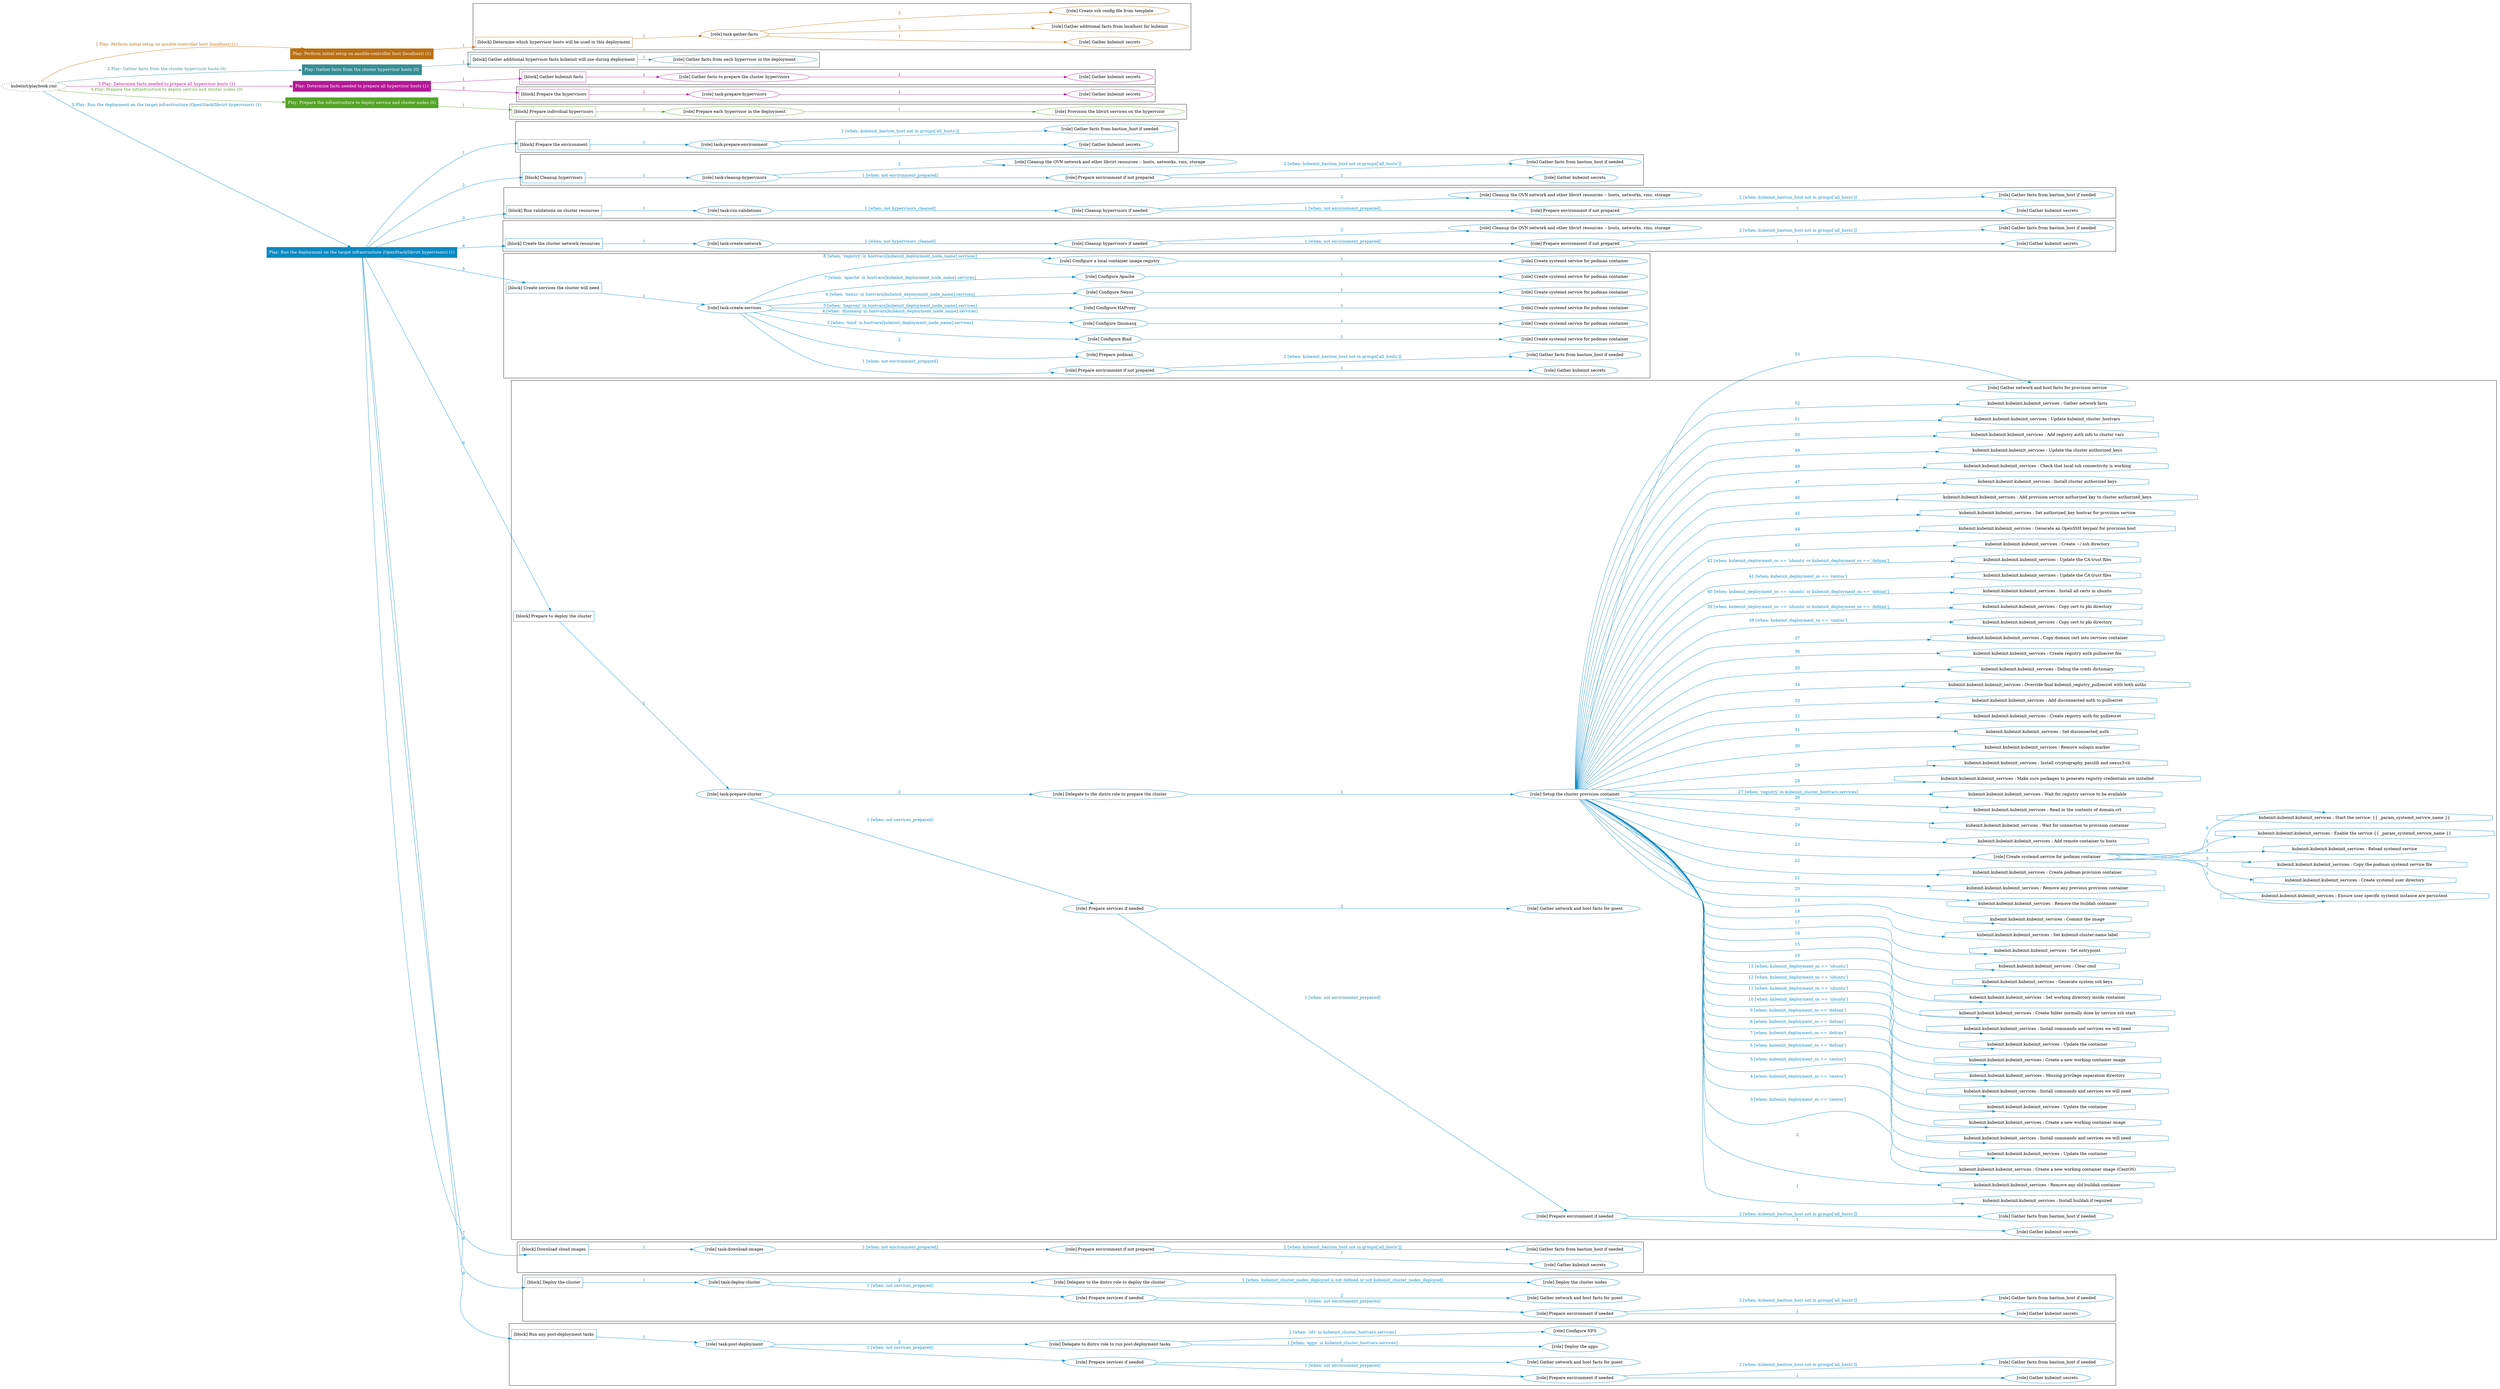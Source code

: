 digraph {
	graph [concentrate=true ordering=in rankdir=LR ratio=fill]
	edge [esep=5 sep=10]
	"kubeinit/playbook.yml" [URL="/home/runner/work/kubeinit/kubeinit/kubeinit/playbook.yml" id=playbook_0fadae9d style=dotted]
	"kubeinit/playbook.yml" -> play_748a0d5b [label="1 Play: Perform initial setup on ansible-controller host (localhost) (1)" color="#ba6f12" fontcolor="#ba6f12" id=edge_play_748a0d5b labeltooltip="1 Play: Perform initial setup on ansible-controller host (localhost) (1)" tooltip="1 Play: Perform initial setup on ansible-controller host (localhost) (1)"]
	subgraph "Play: Perform initial setup on ansible-controller host (localhost) (1)" {
		play_748a0d5b [label="Play: Perform initial setup on ansible-controller host (localhost) (1)" URL="/home/runner/work/kubeinit/kubeinit/kubeinit/playbook.yml" color="#ba6f12" fontcolor="#ffffff" id=play_748a0d5b shape=box style=filled tooltip=localhost]
		play_748a0d5b -> block_c6c56e0c [label=1 color="#ba6f12" fontcolor="#ba6f12" id=edge_block_c6c56e0c labeltooltip=1 tooltip=1]
		subgraph cluster_block_c6c56e0c {
			block_c6c56e0c [label="[block] Determine which hypervisor hosts will be used in this deployment" URL="/home/runner/work/kubeinit/kubeinit/kubeinit/playbook.yml" color="#ba6f12" id=block_c6c56e0c labeltooltip="Determine which hypervisor hosts will be used in this deployment" shape=box tooltip="Determine which hypervisor hosts will be used in this deployment"]
			block_c6c56e0c -> role_00e75a71 [label="1 " color="#ba6f12" fontcolor="#ba6f12" id=edge_role_00e75a71 labeltooltip="1 " tooltip="1 "]
			subgraph "task-gather-facts" {
				role_00e75a71 [label="[role] task-gather-facts" URL="/home/runner/work/kubeinit/kubeinit/kubeinit/playbook.yml" color="#ba6f12" id=role_00e75a71 tooltip="task-gather-facts"]
				role_00e75a71 -> role_6fe03c51 [label="1 " color="#ba6f12" fontcolor="#ba6f12" id=edge_role_6fe03c51 labeltooltip="1 " tooltip="1 "]
				subgraph "Gather kubeinit secrets" {
					role_6fe03c51 [label="[role] Gather kubeinit secrets" URL="/home/runner/.ansible/collections/ansible_collections/kubeinit/kubeinit/roles/kubeinit_prepare/tasks/build_hypervisors_group.yml" color="#ba6f12" id=role_6fe03c51 tooltip="Gather kubeinit secrets"]
				}
				role_00e75a71 -> role_0a168670 [label="2 " color="#ba6f12" fontcolor="#ba6f12" id=edge_role_0a168670 labeltooltip="2 " tooltip="2 "]
				subgraph "Gather additional facts from localhost for kubeinit" {
					role_0a168670 [label="[role] Gather additional facts from localhost for kubeinit" URL="/home/runner/.ansible/collections/ansible_collections/kubeinit/kubeinit/roles/kubeinit_prepare/tasks/build_hypervisors_group.yml" color="#ba6f12" id=role_0a168670 tooltip="Gather additional facts from localhost for kubeinit"]
				}
				role_00e75a71 -> role_7d5151d8 [label="3 " color="#ba6f12" fontcolor="#ba6f12" id=edge_role_7d5151d8 labeltooltip="3 " tooltip="3 "]
				subgraph "Create ssh config file from template" {
					role_7d5151d8 [label="[role] Create ssh config file from template" URL="/home/runner/.ansible/collections/ansible_collections/kubeinit/kubeinit/roles/kubeinit_prepare/tasks/build_hypervisors_group.yml" color="#ba6f12" id=role_7d5151d8 tooltip="Create ssh config file from template"]
				}
			}
		}
	}
	"kubeinit/playbook.yml" -> play_8abce021 [label="2 Play: Gather facts from the cluster hypervisor hosts (0)" color="#378e95" fontcolor="#378e95" id=edge_play_8abce021 labeltooltip="2 Play: Gather facts from the cluster hypervisor hosts (0)" tooltip="2 Play: Gather facts from the cluster hypervisor hosts (0)"]
	subgraph "Play: Gather facts from the cluster hypervisor hosts (0)" {
		play_8abce021 [label="Play: Gather facts from the cluster hypervisor hosts (0)" URL="/home/runner/work/kubeinit/kubeinit/kubeinit/playbook.yml" color="#378e95" fontcolor="#ffffff" id=play_8abce021 shape=box style=filled tooltip="Play: Gather facts from the cluster hypervisor hosts (0)"]
		play_8abce021 -> block_aa47fb36 [label=1 color="#378e95" fontcolor="#378e95" id=edge_block_aa47fb36 labeltooltip=1 tooltip=1]
		subgraph cluster_block_aa47fb36 {
			block_aa47fb36 [label="[block] Gather additional hypervisor facts kubeinit will use during deployment" URL="/home/runner/work/kubeinit/kubeinit/kubeinit/playbook.yml" color="#378e95" id=block_aa47fb36 labeltooltip="Gather additional hypervisor facts kubeinit will use during deployment" shape=box tooltip="Gather additional hypervisor facts kubeinit will use during deployment"]
			block_aa47fb36 -> role_29297f99 [label="1 " color="#378e95" fontcolor="#378e95" id=edge_role_29297f99 labeltooltip="1 " tooltip="1 "]
			subgraph "Gather facts from each hypervisor in the deployment" {
				role_29297f99 [label="[role] Gather facts from each hypervisor in the deployment" URL="/home/runner/work/kubeinit/kubeinit/kubeinit/playbook.yml" color="#378e95" id=role_29297f99 tooltip="Gather facts from each hypervisor in the deployment"]
			}
		}
	}
	"kubeinit/playbook.yml" -> play_c06b46c7 [label="3 Play: Determine facts needed to prepare all hypervisor hosts (1)" color="#b31997" fontcolor="#b31997" id=edge_play_c06b46c7 labeltooltip="3 Play: Determine facts needed to prepare all hypervisor hosts (1)" tooltip="3 Play: Determine facts needed to prepare all hypervisor hosts (1)"]
	subgraph "Play: Determine facts needed to prepare all hypervisor hosts (1)" {
		play_c06b46c7 [label="Play: Determine facts needed to prepare all hypervisor hosts (1)" URL="/home/runner/work/kubeinit/kubeinit/kubeinit/playbook.yml" color="#b31997" fontcolor="#ffffff" id=play_c06b46c7 shape=box style=filled tooltip=localhost]
		play_c06b46c7 -> block_b32aeeeb [label=1 color="#b31997" fontcolor="#b31997" id=edge_block_b32aeeeb labeltooltip=1 tooltip=1]
		subgraph cluster_block_b32aeeeb {
			block_b32aeeeb [label="[block] Gather kubeinit facts" URL="/home/runner/work/kubeinit/kubeinit/kubeinit/playbook.yml" color="#b31997" id=block_b32aeeeb labeltooltip="Gather kubeinit facts" shape=box tooltip="Gather kubeinit facts"]
			block_b32aeeeb -> role_67169a61 [label="1 " color="#b31997" fontcolor="#b31997" id=edge_role_67169a61 labeltooltip="1 " tooltip="1 "]
			subgraph "Gather facts to prepare the cluster hypervisors" {
				role_67169a61 [label="[role] Gather facts to prepare the cluster hypervisors" URL="/home/runner/work/kubeinit/kubeinit/kubeinit/playbook.yml" color="#b31997" id=role_67169a61 tooltip="Gather facts to prepare the cluster hypervisors"]
				role_67169a61 -> role_2394d780 [label="1 " color="#b31997" fontcolor="#b31997" id=edge_role_2394d780 labeltooltip="1 " tooltip="1 "]
				subgraph "Gather kubeinit secrets" {
					role_2394d780 [label="[role] Gather kubeinit secrets" URL="/home/runner/.ansible/collections/ansible_collections/kubeinit/kubeinit/roles/kubeinit_prepare/tasks/gather_kubeinit_facts.yml" color="#b31997" id=role_2394d780 tooltip="Gather kubeinit secrets"]
				}
			}
		}
		play_c06b46c7 -> block_e124a998 [label=2 color="#b31997" fontcolor="#b31997" id=edge_block_e124a998 labeltooltip=2 tooltip=2]
		subgraph cluster_block_e124a998 {
			block_e124a998 [label="[block] Prepare the hypervisors" URL="/home/runner/work/kubeinit/kubeinit/kubeinit/playbook.yml" color="#b31997" id=block_e124a998 labeltooltip="Prepare the hypervisors" shape=box tooltip="Prepare the hypervisors"]
			block_e124a998 -> role_864047a9 [label="1 " color="#b31997" fontcolor="#b31997" id=edge_role_864047a9 labeltooltip="1 " tooltip="1 "]
			subgraph "task-prepare-hypervisors" {
				role_864047a9 [label="[role] task-prepare-hypervisors" URL="/home/runner/work/kubeinit/kubeinit/kubeinit/playbook.yml" color="#b31997" id=role_864047a9 tooltip="task-prepare-hypervisors"]
				role_864047a9 -> role_18a394b5 [label="1 " color="#b31997" fontcolor="#b31997" id=edge_role_18a394b5 labeltooltip="1 " tooltip="1 "]
				subgraph "Gather kubeinit secrets" {
					role_18a394b5 [label="[role] Gather kubeinit secrets" URL="/home/runner/.ansible/collections/ansible_collections/kubeinit/kubeinit/roles/kubeinit_prepare/tasks/gather_kubeinit_facts.yml" color="#b31997" id=role_18a394b5 tooltip="Gather kubeinit secrets"]
				}
			}
		}
	}
	"kubeinit/playbook.yml" -> play_2d9d150d [label="4 Play: Prepare the infrastructure to deploy service and cluster nodes (0)" color="#53a329" fontcolor="#53a329" id=edge_play_2d9d150d labeltooltip="4 Play: Prepare the infrastructure to deploy service and cluster nodes (0)" tooltip="4 Play: Prepare the infrastructure to deploy service and cluster nodes (0)"]
	subgraph "Play: Prepare the infrastructure to deploy service and cluster nodes (0)" {
		play_2d9d150d [label="Play: Prepare the infrastructure to deploy service and cluster nodes (0)" URL="/home/runner/work/kubeinit/kubeinit/kubeinit/playbook.yml" color="#53a329" fontcolor="#ffffff" id=play_2d9d150d shape=box style=filled tooltip="Play: Prepare the infrastructure to deploy service and cluster nodes (0)"]
		play_2d9d150d -> block_79633f75 [label=1 color="#53a329" fontcolor="#53a329" id=edge_block_79633f75 labeltooltip=1 tooltip=1]
		subgraph cluster_block_79633f75 {
			block_79633f75 [label="[block] Prepare individual hypervisors" URL="/home/runner/work/kubeinit/kubeinit/kubeinit/playbook.yml" color="#53a329" id=block_79633f75 labeltooltip="Prepare individual hypervisors" shape=box tooltip="Prepare individual hypervisors"]
			block_79633f75 -> role_3d1adc4e [label="1 " color="#53a329" fontcolor="#53a329" id=edge_role_3d1adc4e labeltooltip="1 " tooltip="1 "]
			subgraph "Prepare each hypervisor in the deployment" {
				role_3d1adc4e [label="[role] Prepare each hypervisor in the deployment" URL="/home/runner/work/kubeinit/kubeinit/kubeinit/playbook.yml" color="#53a329" id=role_3d1adc4e tooltip="Prepare each hypervisor in the deployment"]
				role_3d1adc4e -> role_390cfafa [label="1 " color="#53a329" fontcolor="#53a329" id=edge_role_390cfafa labeltooltip="1 " tooltip="1 "]
				subgraph "Provision the libvirt services on the hypervisor" {
					role_390cfafa [label="[role] Provision the libvirt services on the hypervisor" URL="/home/runner/.ansible/collections/ansible_collections/kubeinit/kubeinit/roles/kubeinit_prepare/tasks/prepare_hypervisor.yml" color="#53a329" id=role_390cfafa tooltip="Provision the libvirt services on the hypervisor"]
				}
			}
		}
	}
	"kubeinit/playbook.yml" -> play_805126d6 [label="5 Play: Run the deployment on the target infrastructure (OpenStack/libvirt hypervisors) (1)" color="#0a88c2" fontcolor="#0a88c2" id=edge_play_805126d6 labeltooltip="5 Play: Run the deployment on the target infrastructure (OpenStack/libvirt hypervisors) (1)" tooltip="5 Play: Run the deployment on the target infrastructure (OpenStack/libvirt hypervisors) (1)"]
	subgraph "Play: Run the deployment on the target infrastructure (OpenStack/libvirt hypervisors) (1)" {
		play_805126d6 [label="Play: Run the deployment on the target infrastructure (OpenStack/libvirt hypervisors) (1)" URL="/home/runner/work/kubeinit/kubeinit/kubeinit/playbook.yml" color="#0a88c2" fontcolor="#ffffff" id=play_805126d6 shape=box style=filled tooltip=localhost]
		play_805126d6 -> block_190d376b [label=1 color="#0a88c2" fontcolor="#0a88c2" id=edge_block_190d376b labeltooltip=1 tooltip=1]
		subgraph cluster_block_190d376b {
			block_190d376b [label="[block] Prepare the environment" URL="/home/runner/work/kubeinit/kubeinit/kubeinit/playbook.yml" color="#0a88c2" id=block_190d376b labeltooltip="Prepare the environment" shape=box tooltip="Prepare the environment"]
			block_190d376b -> role_5e9c2799 [label="1 " color="#0a88c2" fontcolor="#0a88c2" id=edge_role_5e9c2799 labeltooltip="1 " tooltip="1 "]
			subgraph "task-prepare-environment" {
				role_5e9c2799 [label="[role] task-prepare-environment" URL="/home/runner/work/kubeinit/kubeinit/kubeinit/playbook.yml" color="#0a88c2" id=role_5e9c2799 tooltip="task-prepare-environment"]
				role_5e9c2799 -> role_78169de8 [label="1 " color="#0a88c2" fontcolor="#0a88c2" id=edge_role_78169de8 labeltooltip="1 " tooltip="1 "]
				subgraph "Gather kubeinit secrets" {
					role_78169de8 [label="[role] Gather kubeinit secrets" URL="/home/runner/.ansible/collections/ansible_collections/kubeinit/kubeinit/roles/kubeinit_prepare/tasks/gather_kubeinit_facts.yml" color="#0a88c2" id=role_78169de8 tooltip="Gather kubeinit secrets"]
				}
				role_5e9c2799 -> role_e9d288c6 [label="2 [when: kubeinit_bastion_host not in groups['all_hosts']]" color="#0a88c2" fontcolor="#0a88c2" id=edge_role_e9d288c6 labeltooltip="2 [when: kubeinit_bastion_host not in groups['all_hosts']]" tooltip="2 [when: kubeinit_bastion_host not in groups['all_hosts']]"]
				subgraph "Gather facts from bastion_host if needed" {
					role_e9d288c6 [label="[role] Gather facts from bastion_host if needed" URL="/home/runner/.ansible/collections/ansible_collections/kubeinit/kubeinit/roles/kubeinit_prepare/tasks/main.yml" color="#0a88c2" id=role_e9d288c6 tooltip="Gather facts from bastion_host if needed"]
				}
			}
		}
		play_805126d6 -> block_2537215b [label=2 color="#0a88c2" fontcolor="#0a88c2" id=edge_block_2537215b labeltooltip=2 tooltip=2]
		subgraph cluster_block_2537215b {
			block_2537215b [label="[block] Cleanup hypervisors" URL="/home/runner/work/kubeinit/kubeinit/kubeinit/playbook.yml" color="#0a88c2" id=block_2537215b labeltooltip="Cleanup hypervisors" shape=box tooltip="Cleanup hypervisors"]
			block_2537215b -> role_9d639948 [label="1 " color="#0a88c2" fontcolor="#0a88c2" id=edge_role_9d639948 labeltooltip="1 " tooltip="1 "]
			subgraph "task-cleanup-hypervisors" {
				role_9d639948 [label="[role] task-cleanup-hypervisors" URL="/home/runner/work/kubeinit/kubeinit/kubeinit/playbook.yml" color="#0a88c2" id=role_9d639948 tooltip="task-cleanup-hypervisors"]
				role_9d639948 -> role_d7d08539 [label="1 [when: not environment_prepared]" color="#0a88c2" fontcolor="#0a88c2" id=edge_role_d7d08539 labeltooltip="1 [when: not environment_prepared]" tooltip="1 [when: not environment_prepared]"]
				subgraph "Prepare environment if not prepared" {
					role_d7d08539 [label="[role] Prepare environment if not prepared" URL="/home/runner/.ansible/collections/ansible_collections/kubeinit/kubeinit/roles/kubeinit_libvirt/tasks/cleanup_hypervisors.yml" color="#0a88c2" id=role_d7d08539 tooltip="Prepare environment if not prepared"]
					role_d7d08539 -> role_08ef604b [label="1 " color="#0a88c2" fontcolor="#0a88c2" id=edge_role_08ef604b labeltooltip="1 " tooltip="1 "]
					subgraph "Gather kubeinit secrets" {
						role_08ef604b [label="[role] Gather kubeinit secrets" URL="/home/runner/.ansible/collections/ansible_collections/kubeinit/kubeinit/roles/kubeinit_prepare/tasks/gather_kubeinit_facts.yml" color="#0a88c2" id=role_08ef604b tooltip="Gather kubeinit secrets"]
					}
					role_d7d08539 -> role_90800952 [label="2 [when: kubeinit_bastion_host not in groups['all_hosts']]" color="#0a88c2" fontcolor="#0a88c2" id=edge_role_90800952 labeltooltip="2 [when: kubeinit_bastion_host not in groups['all_hosts']]" tooltip="2 [when: kubeinit_bastion_host not in groups['all_hosts']]"]
					subgraph "Gather facts from bastion_host if needed" {
						role_90800952 [label="[role] Gather facts from bastion_host if needed" URL="/home/runner/.ansible/collections/ansible_collections/kubeinit/kubeinit/roles/kubeinit_prepare/tasks/main.yml" color="#0a88c2" id=role_90800952 tooltip="Gather facts from bastion_host if needed"]
					}
				}
				role_9d639948 -> role_ea15f625 [label="2 " color="#0a88c2" fontcolor="#0a88c2" id=edge_role_ea15f625 labeltooltip="2 " tooltip="2 "]
				subgraph "Cleanup the OVN network and other libvirt resources -- hosts, networks, vms, storage" {
					role_ea15f625 [label="[role] Cleanup the OVN network and other libvirt resources -- hosts, networks, vms, storage" URL="/home/runner/.ansible/collections/ansible_collections/kubeinit/kubeinit/roles/kubeinit_libvirt/tasks/cleanup_hypervisors.yml" color="#0a88c2" id=role_ea15f625 tooltip="Cleanup the OVN network and other libvirt resources -- hosts, networks, vms, storage"]
				}
			}
		}
		play_805126d6 -> block_b64fdb6b [label=3 color="#0a88c2" fontcolor="#0a88c2" id=edge_block_b64fdb6b labeltooltip=3 tooltip=3]
		subgraph cluster_block_b64fdb6b {
			block_b64fdb6b [label="[block] Run validations on cluster resources" URL="/home/runner/work/kubeinit/kubeinit/kubeinit/playbook.yml" color="#0a88c2" id=block_b64fdb6b labeltooltip="Run validations on cluster resources" shape=box tooltip="Run validations on cluster resources"]
			block_b64fdb6b -> role_f88dbc4a [label="1 " color="#0a88c2" fontcolor="#0a88c2" id=edge_role_f88dbc4a labeltooltip="1 " tooltip="1 "]
			subgraph "task-run-validations" {
				role_f88dbc4a [label="[role] task-run-validations" URL="/home/runner/work/kubeinit/kubeinit/kubeinit/playbook.yml" color="#0a88c2" id=role_f88dbc4a tooltip="task-run-validations"]
				role_f88dbc4a -> role_80a466e6 [label="1 [when: not hypervisors_cleaned]" color="#0a88c2" fontcolor="#0a88c2" id=edge_role_80a466e6 labeltooltip="1 [when: not hypervisors_cleaned]" tooltip="1 [when: not hypervisors_cleaned]"]
				subgraph "Cleanup hypervisors if needed" {
					role_80a466e6 [label="[role] Cleanup hypervisors if needed" URL="/home/runner/.ansible/collections/ansible_collections/kubeinit/kubeinit/roles/kubeinit_validations/tasks/main.yml" color="#0a88c2" id=role_80a466e6 tooltip="Cleanup hypervisors if needed"]
					role_80a466e6 -> role_f62f60f8 [label="1 [when: not environment_prepared]" color="#0a88c2" fontcolor="#0a88c2" id=edge_role_f62f60f8 labeltooltip="1 [when: not environment_prepared]" tooltip="1 [when: not environment_prepared]"]
					subgraph "Prepare environment if not prepared" {
						role_f62f60f8 [label="[role] Prepare environment if not prepared" URL="/home/runner/.ansible/collections/ansible_collections/kubeinit/kubeinit/roles/kubeinit_libvirt/tasks/cleanup_hypervisors.yml" color="#0a88c2" id=role_f62f60f8 tooltip="Prepare environment if not prepared"]
						role_f62f60f8 -> role_d01aa25b [label="1 " color="#0a88c2" fontcolor="#0a88c2" id=edge_role_d01aa25b labeltooltip="1 " tooltip="1 "]
						subgraph "Gather kubeinit secrets" {
							role_d01aa25b [label="[role] Gather kubeinit secrets" URL="/home/runner/.ansible/collections/ansible_collections/kubeinit/kubeinit/roles/kubeinit_prepare/tasks/gather_kubeinit_facts.yml" color="#0a88c2" id=role_d01aa25b tooltip="Gather kubeinit secrets"]
						}
						role_f62f60f8 -> role_ae95e7af [label="2 [when: kubeinit_bastion_host not in groups['all_hosts']]" color="#0a88c2" fontcolor="#0a88c2" id=edge_role_ae95e7af labeltooltip="2 [when: kubeinit_bastion_host not in groups['all_hosts']]" tooltip="2 [when: kubeinit_bastion_host not in groups['all_hosts']]"]
						subgraph "Gather facts from bastion_host if needed" {
							role_ae95e7af [label="[role] Gather facts from bastion_host if needed" URL="/home/runner/.ansible/collections/ansible_collections/kubeinit/kubeinit/roles/kubeinit_prepare/tasks/main.yml" color="#0a88c2" id=role_ae95e7af tooltip="Gather facts from bastion_host if needed"]
						}
					}
					role_80a466e6 -> role_9c63927f [label="2 " color="#0a88c2" fontcolor="#0a88c2" id=edge_role_9c63927f labeltooltip="2 " tooltip="2 "]
					subgraph "Cleanup the OVN network and other libvirt resources -- hosts, networks, vms, storage" {
						role_9c63927f [label="[role] Cleanup the OVN network and other libvirt resources -- hosts, networks, vms, storage" URL="/home/runner/.ansible/collections/ansible_collections/kubeinit/kubeinit/roles/kubeinit_libvirt/tasks/cleanup_hypervisors.yml" color="#0a88c2" id=role_9c63927f tooltip="Cleanup the OVN network and other libvirt resources -- hosts, networks, vms, storage"]
					}
				}
			}
		}
		play_805126d6 -> block_fc1fd844 [label=4 color="#0a88c2" fontcolor="#0a88c2" id=edge_block_fc1fd844 labeltooltip=4 tooltip=4]
		subgraph cluster_block_fc1fd844 {
			block_fc1fd844 [label="[block] Create the cluster network resources" URL="/home/runner/work/kubeinit/kubeinit/kubeinit/playbook.yml" color="#0a88c2" id=block_fc1fd844 labeltooltip="Create the cluster network resources" shape=box tooltip="Create the cluster network resources"]
			block_fc1fd844 -> role_25a3ea7a [label="1 " color="#0a88c2" fontcolor="#0a88c2" id=edge_role_25a3ea7a labeltooltip="1 " tooltip="1 "]
			subgraph "task-create-network" {
				role_25a3ea7a [label="[role] task-create-network" URL="/home/runner/work/kubeinit/kubeinit/kubeinit/playbook.yml" color="#0a88c2" id=role_25a3ea7a tooltip="task-create-network"]
				role_25a3ea7a -> role_9bfb7d68 [label="1 [when: not hypervisors_cleaned]" color="#0a88c2" fontcolor="#0a88c2" id=edge_role_9bfb7d68 labeltooltip="1 [when: not hypervisors_cleaned]" tooltip="1 [when: not hypervisors_cleaned]"]
				subgraph "Cleanup hypervisors if needed" {
					role_9bfb7d68 [label="[role] Cleanup hypervisors if needed" URL="/home/runner/.ansible/collections/ansible_collections/kubeinit/kubeinit/roles/kubeinit_libvirt/tasks/create_network.yml" color="#0a88c2" id=role_9bfb7d68 tooltip="Cleanup hypervisors if needed"]
					role_9bfb7d68 -> role_48b60ecb [label="1 [when: not environment_prepared]" color="#0a88c2" fontcolor="#0a88c2" id=edge_role_48b60ecb labeltooltip="1 [when: not environment_prepared]" tooltip="1 [when: not environment_prepared]"]
					subgraph "Prepare environment if not prepared" {
						role_48b60ecb [label="[role] Prepare environment if not prepared" URL="/home/runner/.ansible/collections/ansible_collections/kubeinit/kubeinit/roles/kubeinit_libvirt/tasks/cleanup_hypervisors.yml" color="#0a88c2" id=role_48b60ecb tooltip="Prepare environment if not prepared"]
						role_48b60ecb -> role_eb9abbc3 [label="1 " color="#0a88c2" fontcolor="#0a88c2" id=edge_role_eb9abbc3 labeltooltip="1 " tooltip="1 "]
						subgraph "Gather kubeinit secrets" {
							role_eb9abbc3 [label="[role] Gather kubeinit secrets" URL="/home/runner/.ansible/collections/ansible_collections/kubeinit/kubeinit/roles/kubeinit_prepare/tasks/gather_kubeinit_facts.yml" color="#0a88c2" id=role_eb9abbc3 tooltip="Gather kubeinit secrets"]
						}
						role_48b60ecb -> role_662716d6 [label="2 [when: kubeinit_bastion_host not in groups['all_hosts']]" color="#0a88c2" fontcolor="#0a88c2" id=edge_role_662716d6 labeltooltip="2 [when: kubeinit_bastion_host not in groups['all_hosts']]" tooltip="2 [when: kubeinit_bastion_host not in groups['all_hosts']]"]
						subgraph "Gather facts from bastion_host if needed" {
							role_662716d6 [label="[role] Gather facts from bastion_host if needed" URL="/home/runner/.ansible/collections/ansible_collections/kubeinit/kubeinit/roles/kubeinit_prepare/tasks/main.yml" color="#0a88c2" id=role_662716d6 tooltip="Gather facts from bastion_host if needed"]
						}
					}
					role_9bfb7d68 -> role_456dc2db [label="2 " color="#0a88c2" fontcolor="#0a88c2" id=edge_role_456dc2db labeltooltip="2 " tooltip="2 "]
					subgraph "Cleanup the OVN network and other libvirt resources -- hosts, networks, vms, storage" {
						role_456dc2db [label="[role] Cleanup the OVN network and other libvirt resources -- hosts, networks, vms, storage" URL="/home/runner/.ansible/collections/ansible_collections/kubeinit/kubeinit/roles/kubeinit_libvirt/tasks/cleanup_hypervisors.yml" color="#0a88c2" id=role_456dc2db tooltip="Cleanup the OVN network and other libvirt resources -- hosts, networks, vms, storage"]
					}
				}
			}
		}
		play_805126d6 -> block_eb137059 [label=5 color="#0a88c2" fontcolor="#0a88c2" id=edge_block_eb137059 labeltooltip=5 tooltip=5]
		subgraph cluster_block_eb137059 {
			block_eb137059 [label="[block] Create services the cluster will need" URL="/home/runner/work/kubeinit/kubeinit/kubeinit/playbook.yml" color="#0a88c2" id=block_eb137059 labeltooltip="Create services the cluster will need" shape=box tooltip="Create services the cluster will need"]
			block_eb137059 -> role_47cb9684 [label="1 " color="#0a88c2" fontcolor="#0a88c2" id=edge_role_47cb9684 labeltooltip="1 " tooltip="1 "]
			subgraph "task-create-services" {
				role_47cb9684 [label="[role] task-create-services" URL="/home/runner/work/kubeinit/kubeinit/kubeinit/playbook.yml" color="#0a88c2" id=role_47cb9684 tooltip="task-create-services"]
				role_47cb9684 -> role_32ecb655 [label="1 [when: not environment_prepared]" color="#0a88c2" fontcolor="#0a88c2" id=edge_role_32ecb655 labeltooltip="1 [when: not environment_prepared]" tooltip="1 [when: not environment_prepared]"]
				subgraph "Prepare environment if not prepared" {
					role_32ecb655 [label="[role] Prepare environment if not prepared" URL="/home/runner/.ansible/collections/ansible_collections/kubeinit/kubeinit/roles/kubeinit_services/tasks/main.yml" color="#0a88c2" id=role_32ecb655 tooltip="Prepare environment if not prepared"]
					role_32ecb655 -> role_064fdb57 [label="1 " color="#0a88c2" fontcolor="#0a88c2" id=edge_role_064fdb57 labeltooltip="1 " tooltip="1 "]
					subgraph "Gather kubeinit secrets" {
						role_064fdb57 [label="[role] Gather kubeinit secrets" URL="/home/runner/.ansible/collections/ansible_collections/kubeinit/kubeinit/roles/kubeinit_prepare/tasks/gather_kubeinit_facts.yml" color="#0a88c2" id=role_064fdb57 tooltip="Gather kubeinit secrets"]
					}
					role_32ecb655 -> role_7254638c [label="2 [when: kubeinit_bastion_host not in groups['all_hosts']]" color="#0a88c2" fontcolor="#0a88c2" id=edge_role_7254638c labeltooltip="2 [when: kubeinit_bastion_host not in groups['all_hosts']]" tooltip="2 [when: kubeinit_bastion_host not in groups['all_hosts']]"]
					subgraph "Gather facts from bastion_host if needed" {
						role_7254638c [label="[role] Gather facts from bastion_host if needed" URL="/home/runner/.ansible/collections/ansible_collections/kubeinit/kubeinit/roles/kubeinit_prepare/tasks/main.yml" color="#0a88c2" id=role_7254638c tooltip="Gather facts from bastion_host if needed"]
					}
				}
				role_47cb9684 -> role_868416e3 [label="2 " color="#0a88c2" fontcolor="#0a88c2" id=edge_role_868416e3 labeltooltip="2 " tooltip="2 "]
				subgraph "Prepare podman" {
					role_868416e3 [label="[role] Prepare podman" URL="/home/runner/.ansible/collections/ansible_collections/kubeinit/kubeinit/roles/kubeinit_services/tasks/00_create_service_pod.yml" color="#0a88c2" id=role_868416e3 tooltip="Prepare podman"]
				}
				role_47cb9684 -> role_4126ca69 [label="3 [when: 'bind' in hostvars[kubeinit_deployment_node_name].services]" color="#0a88c2" fontcolor="#0a88c2" id=edge_role_4126ca69 labeltooltip="3 [when: 'bind' in hostvars[kubeinit_deployment_node_name].services]" tooltip="3 [when: 'bind' in hostvars[kubeinit_deployment_node_name].services]"]
				subgraph "Configure Bind" {
					role_4126ca69 [label="[role] Configure Bind" URL="/home/runner/.ansible/collections/ansible_collections/kubeinit/kubeinit/roles/kubeinit_services/tasks/start_services_containers.yml" color="#0a88c2" id=role_4126ca69 tooltip="Configure Bind"]
					role_4126ca69 -> role_587ed374 [label="1 " color="#0a88c2" fontcolor="#0a88c2" id=edge_role_587ed374 labeltooltip="1 " tooltip="1 "]
					subgraph "Create systemd service for podman container" {
						role_587ed374 [label="[role] Create systemd service for podman container" URL="/home/runner/.ansible/collections/ansible_collections/kubeinit/kubeinit/roles/kubeinit_bind/tasks/main.yml" color="#0a88c2" id=role_587ed374 tooltip="Create systemd service for podman container"]
					}
				}
				role_47cb9684 -> role_3d735701 [label="4 [when: 'dnsmasq' in hostvars[kubeinit_deployment_node_name].services]" color="#0a88c2" fontcolor="#0a88c2" id=edge_role_3d735701 labeltooltip="4 [when: 'dnsmasq' in hostvars[kubeinit_deployment_node_name].services]" tooltip="4 [when: 'dnsmasq' in hostvars[kubeinit_deployment_node_name].services]"]
				subgraph "Configure Dnsmasq" {
					role_3d735701 [label="[role] Configure Dnsmasq" URL="/home/runner/.ansible/collections/ansible_collections/kubeinit/kubeinit/roles/kubeinit_services/tasks/start_services_containers.yml" color="#0a88c2" id=role_3d735701 tooltip="Configure Dnsmasq"]
					role_3d735701 -> role_2fdf5fa3 [label="1 " color="#0a88c2" fontcolor="#0a88c2" id=edge_role_2fdf5fa3 labeltooltip="1 " tooltip="1 "]
					subgraph "Create systemd service for podman container" {
						role_2fdf5fa3 [label="[role] Create systemd service for podman container" URL="/home/runner/.ansible/collections/ansible_collections/kubeinit/kubeinit/roles/kubeinit_dnsmasq/tasks/main.yml" color="#0a88c2" id=role_2fdf5fa3 tooltip="Create systemd service for podman container"]
					}
				}
				role_47cb9684 -> role_8cb2ff8e [label="5 [when: 'haproxy' in hostvars[kubeinit_deployment_node_name].services]" color="#0a88c2" fontcolor="#0a88c2" id=edge_role_8cb2ff8e labeltooltip="5 [when: 'haproxy' in hostvars[kubeinit_deployment_node_name].services]" tooltip="5 [when: 'haproxy' in hostvars[kubeinit_deployment_node_name].services]"]
				subgraph "Configure HAProxy" {
					role_8cb2ff8e [label="[role] Configure HAProxy" URL="/home/runner/.ansible/collections/ansible_collections/kubeinit/kubeinit/roles/kubeinit_services/tasks/start_services_containers.yml" color="#0a88c2" id=role_8cb2ff8e tooltip="Configure HAProxy"]
					role_8cb2ff8e -> role_3e0a9456 [label="1 " color="#0a88c2" fontcolor="#0a88c2" id=edge_role_3e0a9456 labeltooltip="1 " tooltip="1 "]
					subgraph "Create systemd service for podman container" {
						role_3e0a9456 [label="[role] Create systemd service for podman container" URL="/home/runner/.ansible/collections/ansible_collections/kubeinit/kubeinit/roles/kubeinit_haproxy/tasks/main.yml" color="#0a88c2" id=role_3e0a9456 tooltip="Create systemd service for podman container"]
					}
				}
				role_47cb9684 -> role_a4104ce8 [label="6 [when: 'nexus' in hostvars[kubeinit_deployment_node_name].services]" color="#0a88c2" fontcolor="#0a88c2" id=edge_role_a4104ce8 labeltooltip="6 [when: 'nexus' in hostvars[kubeinit_deployment_node_name].services]" tooltip="6 [when: 'nexus' in hostvars[kubeinit_deployment_node_name].services]"]
				subgraph "Configure Nexus" {
					role_a4104ce8 [label="[role] Configure Nexus" URL="/home/runner/.ansible/collections/ansible_collections/kubeinit/kubeinit/roles/kubeinit_services/tasks/start_services_containers.yml" color="#0a88c2" id=role_a4104ce8 tooltip="Configure Nexus"]
					role_a4104ce8 -> role_6385df24 [label="1 " color="#0a88c2" fontcolor="#0a88c2" id=edge_role_6385df24 labeltooltip="1 " tooltip="1 "]
					subgraph "Create systemd service for podman container" {
						role_6385df24 [label="[role] Create systemd service for podman container" URL="/home/runner/.ansible/collections/ansible_collections/kubeinit/kubeinit/roles/kubeinit_nexus/tasks/main.yml" color="#0a88c2" id=role_6385df24 tooltip="Create systemd service for podman container"]
					}
				}
				role_47cb9684 -> role_47e6c964 [label="7 [when: 'apache' in hostvars[kubeinit_deployment_node_name].services]" color="#0a88c2" fontcolor="#0a88c2" id=edge_role_47e6c964 labeltooltip="7 [when: 'apache' in hostvars[kubeinit_deployment_node_name].services]" tooltip="7 [when: 'apache' in hostvars[kubeinit_deployment_node_name].services]"]
				subgraph "Configure Apache" {
					role_47e6c964 [label="[role] Configure Apache" URL="/home/runner/.ansible/collections/ansible_collections/kubeinit/kubeinit/roles/kubeinit_services/tasks/start_services_containers.yml" color="#0a88c2" id=role_47e6c964 tooltip="Configure Apache"]
					role_47e6c964 -> role_4d55a2a2 [label="1 " color="#0a88c2" fontcolor="#0a88c2" id=edge_role_4d55a2a2 labeltooltip="1 " tooltip="1 "]
					subgraph "Create systemd service for podman container" {
						role_4d55a2a2 [label="[role] Create systemd service for podman container" URL="/home/runner/.ansible/collections/ansible_collections/kubeinit/kubeinit/roles/kubeinit_apache/tasks/main.yml" color="#0a88c2" id=role_4d55a2a2 tooltip="Create systemd service for podman container"]
					}
				}
				role_47cb9684 -> role_e587a54e [label="8 [when: 'registry' in hostvars[kubeinit_deployment_node_name].services]" color="#0a88c2" fontcolor="#0a88c2" id=edge_role_e587a54e labeltooltip="8 [when: 'registry' in hostvars[kubeinit_deployment_node_name].services]" tooltip="8 [when: 'registry' in hostvars[kubeinit_deployment_node_name].services]"]
				subgraph "Configure a local container image registry" {
					role_e587a54e [label="[role] Configure a local container image registry" URL="/home/runner/.ansible/collections/ansible_collections/kubeinit/kubeinit/roles/kubeinit_services/tasks/start_services_containers.yml" color="#0a88c2" id=role_e587a54e tooltip="Configure a local container image registry"]
					role_e587a54e -> role_8477c16b [label="1 " color="#0a88c2" fontcolor="#0a88c2" id=edge_role_8477c16b labeltooltip="1 " tooltip="1 "]
					subgraph "Create systemd service for podman container" {
						role_8477c16b [label="[role] Create systemd service for podman container" URL="/home/runner/.ansible/collections/ansible_collections/kubeinit/kubeinit/roles/kubeinit_registry/tasks/main.yml" color="#0a88c2" id=role_8477c16b tooltip="Create systemd service for podman container"]
					}
				}
			}
		}
		play_805126d6 -> block_24c9c3d2 [label=6 color="#0a88c2" fontcolor="#0a88c2" id=edge_block_24c9c3d2 labeltooltip=6 tooltip=6]
		subgraph cluster_block_24c9c3d2 {
			block_24c9c3d2 [label="[block] Prepare to deploy the cluster" URL="/home/runner/work/kubeinit/kubeinit/kubeinit/playbook.yml" color="#0a88c2" id=block_24c9c3d2 labeltooltip="Prepare to deploy the cluster" shape=box tooltip="Prepare to deploy the cluster"]
			block_24c9c3d2 -> role_08a4f4cd [label="1 " color="#0a88c2" fontcolor="#0a88c2" id=edge_role_08a4f4cd labeltooltip="1 " tooltip="1 "]
			subgraph "task-prepare-cluster" {
				role_08a4f4cd [label="[role] task-prepare-cluster" URL="/home/runner/work/kubeinit/kubeinit/kubeinit/playbook.yml" color="#0a88c2" id=role_08a4f4cd tooltip="task-prepare-cluster"]
				role_08a4f4cd -> role_d271d16f [label="1 [when: not services_prepared]" color="#0a88c2" fontcolor="#0a88c2" id=edge_role_d271d16f labeltooltip="1 [when: not services_prepared]" tooltip="1 [when: not services_prepared]"]
				subgraph "Prepare services if needed" {
					role_d271d16f [label="[role] Prepare services if needed" URL="/home/runner/.ansible/collections/ansible_collections/kubeinit/kubeinit/roles/kubeinit_prepare/tasks/prepare_cluster.yml" color="#0a88c2" id=role_d271d16f tooltip="Prepare services if needed"]
					role_d271d16f -> role_c05f96c2 [label="1 [when: not environment_prepared]" color="#0a88c2" fontcolor="#0a88c2" id=edge_role_c05f96c2 labeltooltip="1 [when: not environment_prepared]" tooltip="1 [when: not environment_prepared]"]
					subgraph "Prepare environment if needed" {
						role_c05f96c2 [label="[role] Prepare environment if needed" URL="/home/runner/.ansible/collections/ansible_collections/kubeinit/kubeinit/roles/kubeinit_services/tasks/prepare_services.yml" color="#0a88c2" id=role_c05f96c2 tooltip="Prepare environment if needed"]
						role_c05f96c2 -> role_74b3aaab [label="1 " color="#0a88c2" fontcolor="#0a88c2" id=edge_role_74b3aaab labeltooltip="1 " tooltip="1 "]
						subgraph "Gather kubeinit secrets" {
							role_74b3aaab [label="[role] Gather kubeinit secrets" URL="/home/runner/.ansible/collections/ansible_collections/kubeinit/kubeinit/roles/kubeinit_prepare/tasks/gather_kubeinit_facts.yml" color="#0a88c2" id=role_74b3aaab tooltip="Gather kubeinit secrets"]
						}
						role_c05f96c2 -> role_92bd84a4 [label="2 [when: kubeinit_bastion_host not in groups['all_hosts']]" color="#0a88c2" fontcolor="#0a88c2" id=edge_role_92bd84a4 labeltooltip="2 [when: kubeinit_bastion_host not in groups['all_hosts']]" tooltip="2 [when: kubeinit_bastion_host not in groups['all_hosts']]"]
						subgraph "Gather facts from bastion_host if needed" {
							role_92bd84a4 [label="[role] Gather facts from bastion_host if needed" URL="/home/runner/.ansible/collections/ansible_collections/kubeinit/kubeinit/roles/kubeinit_prepare/tasks/main.yml" color="#0a88c2" id=role_92bd84a4 tooltip="Gather facts from bastion_host if needed"]
						}
					}
					role_d271d16f -> role_98877179 [label="2 " color="#0a88c2" fontcolor="#0a88c2" id=edge_role_98877179 labeltooltip="2 " tooltip="2 "]
					subgraph "Gather network and host facts for guest" {
						role_98877179 [label="[role] Gather network and host facts for guest" URL="/home/runner/.ansible/collections/ansible_collections/kubeinit/kubeinit/roles/kubeinit_services/tasks/prepare_services.yml" color="#0a88c2" id=role_98877179 tooltip="Gather network and host facts for guest"]
					}
				}
				role_08a4f4cd -> role_ac221fe9 [label="2 " color="#0a88c2" fontcolor="#0a88c2" id=edge_role_ac221fe9 labeltooltip="2 " tooltip="2 "]
				subgraph "Delegate to the distro role to prepare the cluster" {
					role_ac221fe9 [label="[role] Delegate to the distro role to prepare the cluster" URL="/home/runner/.ansible/collections/ansible_collections/kubeinit/kubeinit/roles/kubeinit_prepare/tasks/prepare_cluster.yml" color="#0a88c2" id=role_ac221fe9 tooltip="Delegate to the distro role to prepare the cluster"]
					role_ac221fe9 -> role_2a7ed28c [label="1 " color="#0a88c2" fontcolor="#0a88c2" id=edge_role_2a7ed28c labeltooltip="1 " tooltip="1 "]
					subgraph "Setup the cluster provision container" {
						role_2a7ed28c [label="[role] Setup the cluster provision container" URL="/home/runner/.ansible/collections/ansible_collections/kubeinit/kubeinit/roles/kubeinit_cdk/tasks/prepare_cluster.yml" color="#0a88c2" id=role_2a7ed28c tooltip="Setup the cluster provision container"]
						task_508e0afe [label="kubeinit.kubeinit.kubeinit_services : Install buildah if required" URL="/home/runner/.ansible/collections/ansible_collections/kubeinit/kubeinit/roles/kubeinit_services/tasks/create_provision_container.yml" color="#0a88c2" id=task_508e0afe shape=octagon tooltip="kubeinit.kubeinit.kubeinit_services : Install buildah if required"]
						role_2a7ed28c -> task_508e0afe [label="1 " color="#0a88c2" fontcolor="#0a88c2" id=edge_task_508e0afe labeltooltip="1 " tooltip="1 "]
						task_8cc5500b [label="kubeinit.kubeinit.kubeinit_services : Remove any old buildah container" URL="/home/runner/.ansible/collections/ansible_collections/kubeinit/kubeinit/roles/kubeinit_services/tasks/create_provision_container.yml" color="#0a88c2" id=task_8cc5500b shape=octagon tooltip="kubeinit.kubeinit.kubeinit_services : Remove any old buildah container"]
						role_2a7ed28c -> task_8cc5500b [label="2 " color="#0a88c2" fontcolor="#0a88c2" id=edge_task_8cc5500b labeltooltip="2 " tooltip="2 "]
						task_760e1f4a [label="kubeinit.kubeinit.kubeinit_services : Create a new working container image (CentOS)" URL="/home/runner/.ansible/collections/ansible_collections/kubeinit/kubeinit/roles/kubeinit_services/tasks/create_provision_container.yml" color="#0a88c2" id=task_760e1f4a shape=octagon tooltip="kubeinit.kubeinit.kubeinit_services : Create a new working container image (CentOS)"]
						role_2a7ed28c -> task_760e1f4a [label="3 [when: kubeinit_deployment_os == 'centos']" color="#0a88c2" fontcolor="#0a88c2" id=edge_task_760e1f4a labeltooltip="3 [when: kubeinit_deployment_os == 'centos']" tooltip="3 [when: kubeinit_deployment_os == 'centos']"]
						task_2ae6ec7a [label="kubeinit.kubeinit.kubeinit_services : Update the container" URL="/home/runner/.ansible/collections/ansible_collections/kubeinit/kubeinit/roles/kubeinit_services/tasks/create_provision_container.yml" color="#0a88c2" id=task_2ae6ec7a shape=octagon tooltip="kubeinit.kubeinit.kubeinit_services : Update the container"]
						role_2a7ed28c -> task_2ae6ec7a [label="4 [when: kubeinit_deployment_os == 'centos']" color="#0a88c2" fontcolor="#0a88c2" id=edge_task_2ae6ec7a labeltooltip="4 [when: kubeinit_deployment_os == 'centos']" tooltip="4 [when: kubeinit_deployment_os == 'centos']"]
						task_5d085193 [label="kubeinit.kubeinit.kubeinit_services : Install commands and services we will need" URL="/home/runner/.ansible/collections/ansible_collections/kubeinit/kubeinit/roles/kubeinit_services/tasks/create_provision_container.yml" color="#0a88c2" id=task_5d085193 shape=octagon tooltip="kubeinit.kubeinit.kubeinit_services : Install commands and services we will need"]
						role_2a7ed28c -> task_5d085193 [label="5 [when: kubeinit_deployment_os == 'centos']" color="#0a88c2" fontcolor="#0a88c2" id=edge_task_5d085193 labeltooltip="5 [when: kubeinit_deployment_os == 'centos']" tooltip="5 [when: kubeinit_deployment_os == 'centos']"]
						task_0ff0996e [label="kubeinit.kubeinit.kubeinit_services : Create a new working container image" URL="/home/runner/.ansible/collections/ansible_collections/kubeinit/kubeinit/roles/kubeinit_services/tasks/create_provision_container.yml" color="#0a88c2" id=task_0ff0996e shape=octagon tooltip="kubeinit.kubeinit.kubeinit_services : Create a new working container image"]
						role_2a7ed28c -> task_0ff0996e [label="6 [when: kubeinit_deployment_os == 'debian']" color="#0a88c2" fontcolor="#0a88c2" id=edge_task_0ff0996e labeltooltip="6 [when: kubeinit_deployment_os == 'debian']" tooltip="6 [when: kubeinit_deployment_os == 'debian']"]
						task_e2288132 [label="kubeinit.kubeinit.kubeinit_services : Update the container" URL="/home/runner/.ansible/collections/ansible_collections/kubeinit/kubeinit/roles/kubeinit_services/tasks/create_provision_container.yml" color="#0a88c2" id=task_e2288132 shape=octagon tooltip="kubeinit.kubeinit.kubeinit_services : Update the container"]
						role_2a7ed28c -> task_e2288132 [label="7 [when: kubeinit_deployment_os == 'debian']" color="#0a88c2" fontcolor="#0a88c2" id=edge_task_e2288132 labeltooltip="7 [when: kubeinit_deployment_os == 'debian']" tooltip="7 [when: kubeinit_deployment_os == 'debian']"]
						task_a7d97670 [label="kubeinit.kubeinit.kubeinit_services : Install commands and services we will need" URL="/home/runner/.ansible/collections/ansible_collections/kubeinit/kubeinit/roles/kubeinit_services/tasks/create_provision_container.yml" color="#0a88c2" id=task_a7d97670 shape=octagon tooltip="kubeinit.kubeinit.kubeinit_services : Install commands and services we will need"]
						role_2a7ed28c -> task_a7d97670 [label="8 [when: kubeinit_deployment_os == 'debian']" color="#0a88c2" fontcolor="#0a88c2" id=edge_task_a7d97670 labeltooltip="8 [when: kubeinit_deployment_os == 'debian']" tooltip="8 [when: kubeinit_deployment_os == 'debian']"]
						task_b15ac121 [label="kubeinit.kubeinit.kubeinit_services : Missing privilege separation directory" URL="/home/runner/.ansible/collections/ansible_collections/kubeinit/kubeinit/roles/kubeinit_services/tasks/create_provision_container.yml" color="#0a88c2" id=task_b15ac121 shape=octagon tooltip="kubeinit.kubeinit.kubeinit_services : Missing privilege separation directory"]
						role_2a7ed28c -> task_b15ac121 [label="9 [when: kubeinit_deployment_os == 'debian']" color="#0a88c2" fontcolor="#0a88c2" id=edge_task_b15ac121 labeltooltip="9 [when: kubeinit_deployment_os == 'debian']" tooltip="9 [when: kubeinit_deployment_os == 'debian']"]
						task_8f853366 [label="kubeinit.kubeinit.kubeinit_services : Create a new working container image" URL="/home/runner/.ansible/collections/ansible_collections/kubeinit/kubeinit/roles/kubeinit_services/tasks/create_provision_container.yml" color="#0a88c2" id=task_8f853366 shape=octagon tooltip="kubeinit.kubeinit.kubeinit_services : Create a new working container image"]
						role_2a7ed28c -> task_8f853366 [label="10 [when: kubeinit_deployment_os == 'ubuntu']" color="#0a88c2" fontcolor="#0a88c2" id=edge_task_8f853366 labeltooltip="10 [when: kubeinit_deployment_os == 'ubuntu']" tooltip="10 [when: kubeinit_deployment_os == 'ubuntu']"]
						task_6fca5585 [label="kubeinit.kubeinit.kubeinit_services : Update the container" URL="/home/runner/.ansible/collections/ansible_collections/kubeinit/kubeinit/roles/kubeinit_services/tasks/create_provision_container.yml" color="#0a88c2" id=task_6fca5585 shape=octagon tooltip="kubeinit.kubeinit.kubeinit_services : Update the container"]
						role_2a7ed28c -> task_6fca5585 [label="11 [when: kubeinit_deployment_os == 'ubuntu']" color="#0a88c2" fontcolor="#0a88c2" id=edge_task_6fca5585 labeltooltip="11 [when: kubeinit_deployment_os == 'ubuntu']" tooltip="11 [when: kubeinit_deployment_os == 'ubuntu']"]
						task_cbb37162 [label="kubeinit.kubeinit.kubeinit_services : Install commands and services we will need" URL="/home/runner/.ansible/collections/ansible_collections/kubeinit/kubeinit/roles/kubeinit_services/tasks/create_provision_container.yml" color="#0a88c2" id=task_cbb37162 shape=octagon tooltip="kubeinit.kubeinit.kubeinit_services : Install commands and services we will need"]
						role_2a7ed28c -> task_cbb37162 [label="12 [when: kubeinit_deployment_os == 'ubuntu']" color="#0a88c2" fontcolor="#0a88c2" id=edge_task_cbb37162 labeltooltip="12 [when: kubeinit_deployment_os == 'ubuntu']" tooltip="12 [when: kubeinit_deployment_os == 'ubuntu']"]
						task_aa9ca7d9 [label="kubeinit.kubeinit.kubeinit_services : Create folder normally done by service ssh start" URL="/home/runner/.ansible/collections/ansible_collections/kubeinit/kubeinit/roles/kubeinit_services/tasks/create_provision_container.yml" color="#0a88c2" id=task_aa9ca7d9 shape=octagon tooltip="kubeinit.kubeinit.kubeinit_services : Create folder normally done by service ssh start"]
						role_2a7ed28c -> task_aa9ca7d9 [label="13 [when: kubeinit_deployment_os == 'ubuntu']" color="#0a88c2" fontcolor="#0a88c2" id=edge_task_aa9ca7d9 labeltooltip="13 [when: kubeinit_deployment_os == 'ubuntu']" tooltip="13 [when: kubeinit_deployment_os == 'ubuntu']"]
						task_ac919ee6 [label="kubeinit.kubeinit.kubeinit_services : Set working directory inside container" URL="/home/runner/.ansible/collections/ansible_collections/kubeinit/kubeinit/roles/kubeinit_services/tasks/create_provision_container.yml" color="#0a88c2" id=task_ac919ee6 shape=octagon tooltip="kubeinit.kubeinit.kubeinit_services : Set working directory inside container"]
						role_2a7ed28c -> task_ac919ee6 [label="14 " color="#0a88c2" fontcolor="#0a88c2" id=edge_task_ac919ee6 labeltooltip="14 " tooltip="14 "]
						task_7be25ed1 [label="kubeinit.kubeinit.kubeinit_services : Generate system ssh keys" URL="/home/runner/.ansible/collections/ansible_collections/kubeinit/kubeinit/roles/kubeinit_services/tasks/create_provision_container.yml" color="#0a88c2" id=task_7be25ed1 shape=octagon tooltip="kubeinit.kubeinit.kubeinit_services : Generate system ssh keys"]
						role_2a7ed28c -> task_7be25ed1 [label="15 " color="#0a88c2" fontcolor="#0a88c2" id=edge_task_7be25ed1 labeltooltip="15 " tooltip="15 "]
						task_82c86ed0 [label="kubeinit.kubeinit.kubeinit_services : Clear cmd" URL="/home/runner/.ansible/collections/ansible_collections/kubeinit/kubeinit/roles/kubeinit_services/tasks/create_provision_container.yml" color="#0a88c2" id=task_82c86ed0 shape=octagon tooltip="kubeinit.kubeinit.kubeinit_services : Clear cmd"]
						role_2a7ed28c -> task_82c86ed0 [label="16 " color="#0a88c2" fontcolor="#0a88c2" id=edge_task_82c86ed0 labeltooltip="16 " tooltip="16 "]
						task_a4b3fdca [label="kubeinit.kubeinit.kubeinit_services : Set entrypoint" URL="/home/runner/.ansible/collections/ansible_collections/kubeinit/kubeinit/roles/kubeinit_services/tasks/create_provision_container.yml" color="#0a88c2" id=task_a4b3fdca shape=octagon tooltip="kubeinit.kubeinit.kubeinit_services : Set entrypoint"]
						role_2a7ed28c -> task_a4b3fdca [label="17 " color="#0a88c2" fontcolor="#0a88c2" id=edge_task_a4b3fdca labeltooltip="17 " tooltip="17 "]
						task_d12f4499 [label="kubeinit.kubeinit.kubeinit_services : Set kubeinit-cluster-name label" URL="/home/runner/.ansible/collections/ansible_collections/kubeinit/kubeinit/roles/kubeinit_services/tasks/create_provision_container.yml" color="#0a88c2" id=task_d12f4499 shape=octagon tooltip="kubeinit.kubeinit.kubeinit_services : Set kubeinit-cluster-name label"]
						role_2a7ed28c -> task_d12f4499 [label="18 " color="#0a88c2" fontcolor="#0a88c2" id=edge_task_d12f4499 labeltooltip="18 " tooltip="18 "]
						task_940f698e [label="kubeinit.kubeinit.kubeinit_services : Commit the image" URL="/home/runner/.ansible/collections/ansible_collections/kubeinit/kubeinit/roles/kubeinit_services/tasks/create_provision_container.yml" color="#0a88c2" id=task_940f698e shape=octagon tooltip="kubeinit.kubeinit.kubeinit_services : Commit the image"]
						role_2a7ed28c -> task_940f698e [label="19 " color="#0a88c2" fontcolor="#0a88c2" id=edge_task_940f698e labeltooltip="19 " tooltip="19 "]
						task_50d6d1c5 [label="kubeinit.kubeinit.kubeinit_services : Remove the buildah container" URL="/home/runner/.ansible/collections/ansible_collections/kubeinit/kubeinit/roles/kubeinit_services/tasks/create_provision_container.yml" color="#0a88c2" id=task_50d6d1c5 shape=octagon tooltip="kubeinit.kubeinit.kubeinit_services : Remove the buildah container"]
						role_2a7ed28c -> task_50d6d1c5 [label="20 " color="#0a88c2" fontcolor="#0a88c2" id=edge_task_50d6d1c5 labeltooltip="20 " tooltip="20 "]
						task_f6cb9221 [label="kubeinit.kubeinit.kubeinit_services : Remove any previous provision container" URL="/home/runner/.ansible/collections/ansible_collections/kubeinit/kubeinit/roles/kubeinit_services/tasks/create_provision_container.yml" color="#0a88c2" id=task_f6cb9221 shape=octagon tooltip="kubeinit.kubeinit.kubeinit_services : Remove any previous provision container"]
						role_2a7ed28c -> task_f6cb9221 [label="21 " color="#0a88c2" fontcolor="#0a88c2" id=edge_task_f6cb9221 labeltooltip="21 " tooltip="21 "]
						task_862b211a [label="kubeinit.kubeinit.kubeinit_services : Create podman provision container" URL="/home/runner/.ansible/collections/ansible_collections/kubeinit/kubeinit/roles/kubeinit_services/tasks/create_provision_container.yml" color="#0a88c2" id=task_862b211a shape=octagon tooltip="kubeinit.kubeinit.kubeinit_services : Create podman provision container"]
						role_2a7ed28c -> task_862b211a [label="22 " color="#0a88c2" fontcolor="#0a88c2" id=edge_task_862b211a labeltooltip="22 " tooltip="22 "]
						role_2a7ed28c -> role_fa5f0f89 [label="23 " color="#0a88c2" fontcolor="#0a88c2" id=edge_role_fa5f0f89 labeltooltip="23 " tooltip="23 "]
						subgraph "Create systemd service for podman container" {
							role_fa5f0f89 [label="[role] Create systemd service for podman container" URL="/home/runner/.ansible/collections/ansible_collections/kubeinit/kubeinit/roles/kubeinit_services/tasks/create_provision_container.yml" color="#0a88c2" id=role_fa5f0f89 tooltip="Create systemd service for podman container"]
							task_6ce60426 [label="kubeinit.kubeinit.kubeinit_services : Ensure user specific systemd instance are persistent" URL="/home/runner/.ansible/collections/ansible_collections/kubeinit/kubeinit/roles/kubeinit_services/tasks/create_managed_service.yml" color="#0a88c2" id=task_6ce60426 shape=octagon tooltip="kubeinit.kubeinit.kubeinit_services : Ensure user specific systemd instance are persistent"]
							role_fa5f0f89 -> task_6ce60426 [label="1 " color="#0a88c2" fontcolor="#0a88c2" id=edge_task_6ce60426 labeltooltip="1 " tooltip="1 "]
							task_7db71a3d [label="kubeinit.kubeinit.kubeinit_services : Create systemd user directory" URL="/home/runner/.ansible/collections/ansible_collections/kubeinit/kubeinit/roles/kubeinit_services/tasks/create_managed_service.yml" color="#0a88c2" id=task_7db71a3d shape=octagon tooltip="kubeinit.kubeinit.kubeinit_services : Create systemd user directory"]
							role_fa5f0f89 -> task_7db71a3d [label="2 " color="#0a88c2" fontcolor="#0a88c2" id=edge_task_7db71a3d labeltooltip="2 " tooltip="2 "]
							task_c58c7947 [label="kubeinit.kubeinit.kubeinit_services : Copy the podman systemd service file" URL="/home/runner/.ansible/collections/ansible_collections/kubeinit/kubeinit/roles/kubeinit_services/tasks/create_managed_service.yml" color="#0a88c2" id=task_c58c7947 shape=octagon tooltip="kubeinit.kubeinit.kubeinit_services : Copy the podman systemd service file"]
							role_fa5f0f89 -> task_c58c7947 [label="3 " color="#0a88c2" fontcolor="#0a88c2" id=edge_task_c58c7947 labeltooltip="3 " tooltip="3 "]
							task_342de7f0 [label="kubeinit.kubeinit.kubeinit_services : Reload systemd service" URL="/home/runner/.ansible/collections/ansible_collections/kubeinit/kubeinit/roles/kubeinit_services/tasks/create_managed_service.yml" color="#0a88c2" id=task_342de7f0 shape=octagon tooltip="kubeinit.kubeinit.kubeinit_services : Reload systemd service"]
							role_fa5f0f89 -> task_342de7f0 [label="4 " color="#0a88c2" fontcolor="#0a88c2" id=edge_task_342de7f0 labeltooltip="4 " tooltip="4 "]
							task_3de11f7c [label="kubeinit.kubeinit.kubeinit_services : Enable the service {{ _param_systemd_service_name }}" URL="/home/runner/.ansible/collections/ansible_collections/kubeinit/kubeinit/roles/kubeinit_services/tasks/create_managed_service.yml" color="#0a88c2" id=task_3de11f7c shape=octagon tooltip="kubeinit.kubeinit.kubeinit_services : Enable the service {{ _param_systemd_service_name }}"]
							role_fa5f0f89 -> task_3de11f7c [label="5 " color="#0a88c2" fontcolor="#0a88c2" id=edge_task_3de11f7c labeltooltip="5 " tooltip="5 "]
							task_94554287 [label="kubeinit.kubeinit.kubeinit_services : Start the service: {{ _param_systemd_service_name }}" URL="/home/runner/.ansible/collections/ansible_collections/kubeinit/kubeinit/roles/kubeinit_services/tasks/create_managed_service.yml" color="#0a88c2" id=task_94554287 shape=octagon tooltip="kubeinit.kubeinit.kubeinit_services : Start the service: {{ _param_systemd_service_name }}"]
							role_fa5f0f89 -> task_94554287 [label="6 " color="#0a88c2" fontcolor="#0a88c2" id=edge_task_94554287 labeltooltip="6 " tooltip="6 "]
						}
						task_9d2807a6 [label="kubeinit.kubeinit.kubeinit_services : Add remote container to hosts" URL="/home/runner/.ansible/collections/ansible_collections/kubeinit/kubeinit/roles/kubeinit_services/tasks/create_provision_container.yml" color="#0a88c2" id=task_9d2807a6 shape=octagon tooltip="kubeinit.kubeinit.kubeinit_services : Add remote container to hosts"]
						role_2a7ed28c -> task_9d2807a6 [label="24 " color="#0a88c2" fontcolor="#0a88c2" id=edge_task_9d2807a6 labeltooltip="24 " tooltip="24 "]
						task_243bd767 [label="kubeinit.kubeinit.kubeinit_services : Wait for connection to provision container" URL="/home/runner/.ansible/collections/ansible_collections/kubeinit/kubeinit/roles/kubeinit_services/tasks/create_provision_container.yml" color="#0a88c2" id=task_243bd767 shape=octagon tooltip="kubeinit.kubeinit.kubeinit_services : Wait for connection to provision container"]
						role_2a7ed28c -> task_243bd767 [label="25 " color="#0a88c2" fontcolor="#0a88c2" id=edge_task_243bd767 labeltooltip="25 " tooltip="25 "]
						task_91447d5f [label="kubeinit.kubeinit.kubeinit_services : Read in the contents of domain.crt" URL="/home/runner/.ansible/collections/ansible_collections/kubeinit/kubeinit/roles/kubeinit_services/tasks/create_provision_container.yml" color="#0a88c2" id=task_91447d5f shape=octagon tooltip="kubeinit.kubeinit.kubeinit_services : Read in the contents of domain.crt"]
						role_2a7ed28c -> task_91447d5f [label="26 " color="#0a88c2" fontcolor="#0a88c2" id=edge_task_91447d5f labeltooltip="26 " tooltip="26 "]
						task_64529a58 [label="kubeinit.kubeinit.kubeinit_services : Wait for registry service to be available" URL="/home/runner/.ansible/collections/ansible_collections/kubeinit/kubeinit/roles/kubeinit_services/tasks/create_provision_container.yml" color="#0a88c2" id=task_64529a58 shape=octagon tooltip="kubeinit.kubeinit.kubeinit_services : Wait for registry service to be available"]
						role_2a7ed28c -> task_64529a58 [label="27 [when: 'registry' in kubeinit_cluster_hostvars.services]" color="#0a88c2" fontcolor="#0a88c2" id=edge_task_64529a58 labeltooltip="27 [when: 'registry' in kubeinit_cluster_hostvars.services]" tooltip="27 [when: 'registry' in kubeinit_cluster_hostvars.services]"]
						task_99ef6e85 [label="kubeinit.kubeinit.kubeinit_services : Make sure packages to generate registry credentials are installed" URL="/home/runner/.ansible/collections/ansible_collections/kubeinit/kubeinit/roles/kubeinit_services/tasks/create_provision_container.yml" color="#0a88c2" id=task_99ef6e85 shape=octagon tooltip="kubeinit.kubeinit.kubeinit_services : Make sure packages to generate registry credentials are installed"]
						role_2a7ed28c -> task_99ef6e85 [label="28 " color="#0a88c2" fontcolor="#0a88c2" id=edge_task_99ef6e85 labeltooltip="28 " tooltip="28 "]
						task_c4d9cbcc [label="kubeinit.kubeinit.kubeinit_services : Install cryptography, passlib and nexus3-cli" URL="/home/runner/.ansible/collections/ansible_collections/kubeinit/kubeinit/roles/kubeinit_services/tasks/create_provision_container.yml" color="#0a88c2" id=task_c4d9cbcc shape=octagon tooltip="kubeinit.kubeinit.kubeinit_services : Install cryptography, passlib and nexus3-cli"]
						role_2a7ed28c -> task_c4d9cbcc [label="29 " color="#0a88c2" fontcolor="#0a88c2" id=edge_task_c4d9cbcc labeltooltip="29 " tooltip="29 "]
						task_07699f35 [label="kubeinit.kubeinit.kubeinit_services : Remove nologin marker" URL="/home/runner/.ansible/collections/ansible_collections/kubeinit/kubeinit/roles/kubeinit_services/tasks/create_provision_container.yml" color="#0a88c2" id=task_07699f35 shape=octagon tooltip="kubeinit.kubeinit.kubeinit_services : Remove nologin marker"]
						role_2a7ed28c -> task_07699f35 [label="30 " color="#0a88c2" fontcolor="#0a88c2" id=edge_task_07699f35 labeltooltip="30 " tooltip="30 "]
						task_48eeb543 [label="kubeinit.kubeinit.kubeinit_services : Set disconnected_auth" URL="/home/runner/.ansible/collections/ansible_collections/kubeinit/kubeinit/roles/kubeinit_services/tasks/create_provision_container.yml" color="#0a88c2" id=task_48eeb543 shape=octagon tooltip="kubeinit.kubeinit.kubeinit_services : Set disconnected_auth"]
						role_2a7ed28c -> task_48eeb543 [label="31 " color="#0a88c2" fontcolor="#0a88c2" id=edge_task_48eeb543 labeltooltip="31 " tooltip="31 "]
						task_0461ee43 [label="kubeinit.kubeinit.kubeinit_services : Create registry auth for pullsecret" URL="/home/runner/.ansible/collections/ansible_collections/kubeinit/kubeinit/roles/kubeinit_services/tasks/create_provision_container.yml" color="#0a88c2" id=task_0461ee43 shape=octagon tooltip="kubeinit.kubeinit.kubeinit_services : Create registry auth for pullsecret"]
						role_2a7ed28c -> task_0461ee43 [label="32 " color="#0a88c2" fontcolor="#0a88c2" id=edge_task_0461ee43 labeltooltip="32 " tooltip="32 "]
						task_451db9af [label="kubeinit.kubeinit.kubeinit_services : Add disconnected auth to pullsecret" URL="/home/runner/.ansible/collections/ansible_collections/kubeinit/kubeinit/roles/kubeinit_services/tasks/create_provision_container.yml" color="#0a88c2" id=task_451db9af shape=octagon tooltip="kubeinit.kubeinit.kubeinit_services : Add disconnected auth to pullsecret"]
						role_2a7ed28c -> task_451db9af [label="33 " color="#0a88c2" fontcolor="#0a88c2" id=edge_task_451db9af labeltooltip="33 " tooltip="33 "]
						task_db69a69f [label="kubeinit.kubeinit.kubeinit_services : Override final kubeinit_registry_pullsecret with both auths" URL="/home/runner/.ansible/collections/ansible_collections/kubeinit/kubeinit/roles/kubeinit_services/tasks/create_provision_container.yml" color="#0a88c2" id=task_db69a69f shape=octagon tooltip="kubeinit.kubeinit.kubeinit_services : Override final kubeinit_registry_pullsecret with both auths"]
						role_2a7ed28c -> task_db69a69f [label="34 " color="#0a88c2" fontcolor="#0a88c2" id=edge_task_db69a69f labeltooltip="34 " tooltip="34 "]
						task_6c948333 [label="kubeinit.kubeinit.kubeinit_services : Debug the creds dictionary" URL="/home/runner/.ansible/collections/ansible_collections/kubeinit/kubeinit/roles/kubeinit_services/tasks/create_provision_container.yml" color="#0a88c2" id=task_6c948333 shape=octagon tooltip="kubeinit.kubeinit.kubeinit_services : Debug the creds dictionary"]
						role_2a7ed28c -> task_6c948333 [label="35 " color="#0a88c2" fontcolor="#0a88c2" id=edge_task_6c948333 labeltooltip="35 " tooltip="35 "]
						task_6228da0b [label="kubeinit.kubeinit.kubeinit_services : Create registry auth pullsecret file" URL="/home/runner/.ansible/collections/ansible_collections/kubeinit/kubeinit/roles/kubeinit_services/tasks/create_provision_container.yml" color="#0a88c2" id=task_6228da0b shape=octagon tooltip="kubeinit.kubeinit.kubeinit_services : Create registry auth pullsecret file"]
						role_2a7ed28c -> task_6228da0b [label="36 " color="#0a88c2" fontcolor="#0a88c2" id=edge_task_6228da0b labeltooltip="36 " tooltip="36 "]
						task_9bc49891 [label="kubeinit.kubeinit.kubeinit_services : Copy domain cert into services container" URL="/home/runner/.ansible/collections/ansible_collections/kubeinit/kubeinit/roles/kubeinit_services/tasks/create_provision_container.yml" color="#0a88c2" id=task_9bc49891 shape=octagon tooltip="kubeinit.kubeinit.kubeinit_services : Copy domain cert into services container"]
						role_2a7ed28c -> task_9bc49891 [label="37 " color="#0a88c2" fontcolor="#0a88c2" id=edge_task_9bc49891 labeltooltip="37 " tooltip="37 "]
						task_c8ea8d45 [label="kubeinit.kubeinit.kubeinit_services : Copy cert to pki directory" URL="/home/runner/.ansible/collections/ansible_collections/kubeinit/kubeinit/roles/kubeinit_services/tasks/create_provision_container.yml" color="#0a88c2" id=task_c8ea8d45 shape=octagon tooltip="kubeinit.kubeinit.kubeinit_services : Copy cert to pki directory"]
						role_2a7ed28c -> task_c8ea8d45 [label="38 [when: kubeinit_deployment_os == 'centos']" color="#0a88c2" fontcolor="#0a88c2" id=edge_task_c8ea8d45 labeltooltip="38 [when: kubeinit_deployment_os == 'centos']" tooltip="38 [when: kubeinit_deployment_os == 'centos']"]
						task_2f7bf5ec [label="kubeinit.kubeinit.kubeinit_services : Copy cert to pki directory" URL="/home/runner/.ansible/collections/ansible_collections/kubeinit/kubeinit/roles/kubeinit_services/tasks/create_provision_container.yml" color="#0a88c2" id=task_2f7bf5ec shape=octagon tooltip="kubeinit.kubeinit.kubeinit_services : Copy cert to pki directory"]
						role_2a7ed28c -> task_2f7bf5ec [label="39 [when: kubeinit_deployment_os == 'ubuntu' or kubeinit_deployment_os == 'debian']" color="#0a88c2" fontcolor="#0a88c2" id=edge_task_2f7bf5ec labeltooltip="39 [when: kubeinit_deployment_os == 'ubuntu' or kubeinit_deployment_os == 'debian']" tooltip="39 [when: kubeinit_deployment_os == 'ubuntu' or kubeinit_deployment_os == 'debian']"]
						task_5f61f955 [label="kubeinit.kubeinit.kubeinit_services : Install all certs in ubuntu" URL="/home/runner/.ansible/collections/ansible_collections/kubeinit/kubeinit/roles/kubeinit_services/tasks/create_provision_container.yml" color="#0a88c2" id=task_5f61f955 shape=octagon tooltip="kubeinit.kubeinit.kubeinit_services : Install all certs in ubuntu"]
						role_2a7ed28c -> task_5f61f955 [label="40 [when: kubeinit_deployment_os == 'ubuntu' or kubeinit_deployment_os == 'debian']" color="#0a88c2" fontcolor="#0a88c2" id=edge_task_5f61f955 labeltooltip="40 [when: kubeinit_deployment_os == 'ubuntu' or kubeinit_deployment_os == 'debian']" tooltip="40 [when: kubeinit_deployment_os == 'ubuntu' or kubeinit_deployment_os == 'debian']"]
						task_00749eca [label="kubeinit.kubeinit.kubeinit_services : Update the CA trust files" URL="/home/runner/.ansible/collections/ansible_collections/kubeinit/kubeinit/roles/kubeinit_services/tasks/create_provision_container.yml" color="#0a88c2" id=task_00749eca shape=octagon tooltip="kubeinit.kubeinit.kubeinit_services : Update the CA trust files"]
						role_2a7ed28c -> task_00749eca [label="41 [when: kubeinit_deployment_os == 'centos']" color="#0a88c2" fontcolor="#0a88c2" id=edge_task_00749eca labeltooltip="41 [when: kubeinit_deployment_os == 'centos']" tooltip="41 [when: kubeinit_deployment_os == 'centos']"]
						task_fc71acf6 [label="kubeinit.kubeinit.kubeinit_services : Update the CA trust files" URL="/home/runner/.ansible/collections/ansible_collections/kubeinit/kubeinit/roles/kubeinit_services/tasks/create_provision_container.yml" color="#0a88c2" id=task_fc71acf6 shape=octagon tooltip="kubeinit.kubeinit.kubeinit_services : Update the CA trust files"]
						role_2a7ed28c -> task_fc71acf6 [label="42 [when: kubeinit_deployment_os == 'ubuntu' or kubeinit_deployment_os == 'debian']" color="#0a88c2" fontcolor="#0a88c2" id=edge_task_fc71acf6 labeltooltip="42 [when: kubeinit_deployment_os == 'ubuntu' or kubeinit_deployment_os == 'debian']" tooltip="42 [when: kubeinit_deployment_os == 'ubuntu' or kubeinit_deployment_os == 'debian']"]
						task_51dbd4e6 [label="kubeinit.kubeinit.kubeinit_services : Create ~/.ssh directory" URL="/home/runner/.ansible/collections/ansible_collections/kubeinit/kubeinit/roles/kubeinit_services/tasks/create_provision_container.yml" color="#0a88c2" id=task_51dbd4e6 shape=octagon tooltip="kubeinit.kubeinit.kubeinit_services : Create ~/.ssh directory"]
						role_2a7ed28c -> task_51dbd4e6 [label="43 " color="#0a88c2" fontcolor="#0a88c2" id=edge_task_51dbd4e6 labeltooltip="43 " tooltip="43 "]
						task_eb1a724f [label="kubeinit.kubeinit.kubeinit_services : Generate an OpenSSH keypair for provision host" URL="/home/runner/.ansible/collections/ansible_collections/kubeinit/kubeinit/roles/kubeinit_services/tasks/create_provision_container.yml" color="#0a88c2" id=task_eb1a724f shape=octagon tooltip="kubeinit.kubeinit.kubeinit_services : Generate an OpenSSH keypair for provision host"]
						role_2a7ed28c -> task_eb1a724f [label="44 " color="#0a88c2" fontcolor="#0a88c2" id=edge_task_eb1a724f labeltooltip="44 " tooltip="44 "]
						task_c90fa565 [label="kubeinit.kubeinit.kubeinit_services : Set authorized_key hostvar for provision service" URL="/home/runner/.ansible/collections/ansible_collections/kubeinit/kubeinit/roles/kubeinit_services/tasks/create_provision_container.yml" color="#0a88c2" id=task_c90fa565 shape=octagon tooltip="kubeinit.kubeinit.kubeinit_services : Set authorized_key hostvar for provision service"]
						role_2a7ed28c -> task_c90fa565 [label="45 " color="#0a88c2" fontcolor="#0a88c2" id=edge_task_c90fa565 labeltooltip="45 " tooltip="45 "]
						task_55e0b42a [label="kubeinit.kubeinit.kubeinit_services : Add provision service authorized key to cluster authorized_keys" URL="/home/runner/.ansible/collections/ansible_collections/kubeinit/kubeinit/roles/kubeinit_services/tasks/create_provision_container.yml" color="#0a88c2" id=task_55e0b42a shape=octagon tooltip="kubeinit.kubeinit.kubeinit_services : Add provision service authorized key to cluster authorized_keys"]
						role_2a7ed28c -> task_55e0b42a [label="46 " color="#0a88c2" fontcolor="#0a88c2" id=edge_task_55e0b42a labeltooltip="46 " tooltip="46 "]
						task_44bdab64 [label="kubeinit.kubeinit.kubeinit_services : Install cluster authorized keys" URL="/home/runner/.ansible/collections/ansible_collections/kubeinit/kubeinit/roles/kubeinit_services/tasks/create_provision_container.yml" color="#0a88c2" id=task_44bdab64 shape=octagon tooltip="kubeinit.kubeinit.kubeinit_services : Install cluster authorized keys"]
						role_2a7ed28c -> task_44bdab64 [label="47 " color="#0a88c2" fontcolor="#0a88c2" id=edge_task_44bdab64 labeltooltip="47 " tooltip="47 "]
						task_1c827198 [label="kubeinit.kubeinit.kubeinit_services : Check that local ssh connectivity is working" URL="/home/runner/.ansible/collections/ansible_collections/kubeinit/kubeinit/roles/kubeinit_services/tasks/create_provision_container.yml" color="#0a88c2" id=task_1c827198 shape=octagon tooltip="kubeinit.kubeinit.kubeinit_services : Check that local ssh connectivity is working"]
						role_2a7ed28c -> task_1c827198 [label="48 " color="#0a88c2" fontcolor="#0a88c2" id=edge_task_1c827198 labeltooltip="48 " tooltip="48 "]
						task_6adc1ab8 [label="kubeinit.kubeinit.kubeinit_services : Update the cluster authorized_keys" URL="/home/runner/.ansible/collections/ansible_collections/kubeinit/kubeinit/roles/kubeinit_services/tasks/create_provision_container.yml" color="#0a88c2" id=task_6adc1ab8 shape=octagon tooltip="kubeinit.kubeinit.kubeinit_services : Update the cluster authorized_keys"]
						role_2a7ed28c -> task_6adc1ab8 [label="49 " color="#0a88c2" fontcolor="#0a88c2" id=edge_task_6adc1ab8 labeltooltip="49 " tooltip="49 "]
						task_7bde51b8 [label="kubeinit.kubeinit.kubeinit_services : Add registry auth info to cluster vars" URL="/home/runner/.ansible/collections/ansible_collections/kubeinit/kubeinit/roles/kubeinit_services/tasks/create_provision_container.yml" color="#0a88c2" id=task_7bde51b8 shape=octagon tooltip="kubeinit.kubeinit.kubeinit_services : Add registry auth info to cluster vars"]
						role_2a7ed28c -> task_7bde51b8 [label="50 " color="#0a88c2" fontcolor="#0a88c2" id=edge_task_7bde51b8 labeltooltip="50 " tooltip="50 "]
						task_033239e6 [label="kubeinit.kubeinit.kubeinit_services : Update kubeinit_cluster_hostvars" URL="/home/runner/.ansible/collections/ansible_collections/kubeinit/kubeinit/roles/kubeinit_services/tasks/create_provision_container.yml" color="#0a88c2" id=task_033239e6 shape=octagon tooltip="kubeinit.kubeinit.kubeinit_services : Update kubeinit_cluster_hostvars"]
						role_2a7ed28c -> task_033239e6 [label="51 " color="#0a88c2" fontcolor="#0a88c2" id=edge_task_033239e6 labeltooltip="51 " tooltip="51 "]
						task_b9229edc [label="kubeinit.kubeinit.kubeinit_services : Gather network facts" URL="/home/runner/.ansible/collections/ansible_collections/kubeinit/kubeinit/roles/kubeinit_services/tasks/create_provision_container.yml" color="#0a88c2" id=task_b9229edc shape=octagon tooltip="kubeinit.kubeinit.kubeinit_services : Gather network facts"]
						role_2a7ed28c -> task_b9229edc [label="52 " color="#0a88c2" fontcolor="#0a88c2" id=edge_task_b9229edc labeltooltip="52 " tooltip="52 "]
						role_2a7ed28c -> role_ff24a804 [label="53 " color="#0a88c2" fontcolor="#0a88c2" id=edge_role_ff24a804 labeltooltip="53 " tooltip="53 "]
						subgraph "Gather network and host facts for provision service" {
							role_ff24a804 [label="[role] Gather network and host facts for provision service" URL="/home/runner/.ansible/collections/ansible_collections/kubeinit/kubeinit/roles/kubeinit_services/tasks/create_provision_container.yml" color="#0a88c2" id=role_ff24a804 tooltip="Gather network and host facts for provision service"]
						}
					}
				}
			}
		}
		play_805126d6 -> block_567fafb0 [label=7 color="#0a88c2" fontcolor="#0a88c2" id=edge_block_567fafb0 labeltooltip=7 tooltip=7]
		subgraph cluster_block_567fafb0 {
			block_567fafb0 [label="[block] Download cloud images" URL="/home/runner/work/kubeinit/kubeinit/kubeinit/playbook.yml" color="#0a88c2" id=block_567fafb0 labeltooltip="Download cloud images" shape=box tooltip="Download cloud images"]
			block_567fafb0 -> role_275223c7 [label="1 " color="#0a88c2" fontcolor="#0a88c2" id=edge_role_275223c7 labeltooltip="1 " tooltip="1 "]
			subgraph "task-download-images" {
				role_275223c7 [label="[role] task-download-images" URL="/home/runner/work/kubeinit/kubeinit/kubeinit/playbook.yml" color="#0a88c2" id=role_275223c7 tooltip="task-download-images"]
				role_275223c7 -> role_768087d7 [label="1 [when: not environment_prepared]" color="#0a88c2" fontcolor="#0a88c2" id=edge_role_768087d7 labeltooltip="1 [when: not environment_prepared]" tooltip="1 [when: not environment_prepared]"]
				subgraph "Prepare environment if not prepared" {
					role_768087d7 [label="[role] Prepare environment if not prepared" URL="/home/runner/.ansible/collections/ansible_collections/kubeinit/kubeinit/roles/kubeinit_libvirt/tasks/download_cloud_images.yml" color="#0a88c2" id=role_768087d7 tooltip="Prepare environment if not prepared"]
					role_768087d7 -> role_3c9ca821 [label="1 " color="#0a88c2" fontcolor="#0a88c2" id=edge_role_3c9ca821 labeltooltip="1 " tooltip="1 "]
					subgraph "Gather kubeinit secrets" {
						role_3c9ca821 [label="[role] Gather kubeinit secrets" URL="/home/runner/.ansible/collections/ansible_collections/kubeinit/kubeinit/roles/kubeinit_prepare/tasks/gather_kubeinit_facts.yml" color="#0a88c2" id=role_3c9ca821 tooltip="Gather kubeinit secrets"]
					}
					role_768087d7 -> role_21116880 [label="2 [when: kubeinit_bastion_host not in groups['all_hosts']]" color="#0a88c2" fontcolor="#0a88c2" id=edge_role_21116880 labeltooltip="2 [when: kubeinit_bastion_host not in groups['all_hosts']]" tooltip="2 [when: kubeinit_bastion_host not in groups['all_hosts']]"]
					subgraph "Gather facts from bastion_host if needed" {
						role_21116880 [label="[role] Gather facts from bastion_host if needed" URL="/home/runner/.ansible/collections/ansible_collections/kubeinit/kubeinit/roles/kubeinit_prepare/tasks/main.yml" color="#0a88c2" id=role_21116880 tooltip="Gather facts from bastion_host if needed"]
					}
				}
			}
		}
		play_805126d6 -> block_a9dec47a [label=8 color="#0a88c2" fontcolor="#0a88c2" id=edge_block_a9dec47a labeltooltip=8 tooltip=8]
		subgraph cluster_block_a9dec47a {
			block_a9dec47a [label="[block] Deploy the cluster" URL="/home/runner/work/kubeinit/kubeinit/kubeinit/playbook.yml" color="#0a88c2" id=block_a9dec47a labeltooltip="Deploy the cluster" shape=box tooltip="Deploy the cluster"]
			block_a9dec47a -> role_c4676209 [label="1 " color="#0a88c2" fontcolor="#0a88c2" id=edge_role_c4676209 labeltooltip="1 " tooltip="1 "]
			subgraph "task-deploy-cluster" {
				role_c4676209 [label="[role] task-deploy-cluster" URL="/home/runner/work/kubeinit/kubeinit/kubeinit/playbook.yml" color="#0a88c2" id=role_c4676209 tooltip="task-deploy-cluster"]
				role_c4676209 -> role_a7fa4044 [label="1 [when: not services_prepared]" color="#0a88c2" fontcolor="#0a88c2" id=edge_role_a7fa4044 labeltooltip="1 [when: not services_prepared]" tooltip="1 [when: not services_prepared]"]
				subgraph "Prepare services if needed" {
					role_a7fa4044 [label="[role] Prepare services if needed" URL="/home/runner/.ansible/collections/ansible_collections/kubeinit/kubeinit/roles/kubeinit_prepare/tasks/deploy_cluster.yml" color="#0a88c2" id=role_a7fa4044 tooltip="Prepare services if needed"]
					role_a7fa4044 -> role_aee45dae [label="1 [when: not environment_prepared]" color="#0a88c2" fontcolor="#0a88c2" id=edge_role_aee45dae labeltooltip="1 [when: not environment_prepared]" tooltip="1 [when: not environment_prepared]"]
					subgraph "Prepare environment if needed" {
						role_aee45dae [label="[role] Prepare environment if needed" URL="/home/runner/.ansible/collections/ansible_collections/kubeinit/kubeinit/roles/kubeinit_services/tasks/prepare_services.yml" color="#0a88c2" id=role_aee45dae tooltip="Prepare environment if needed"]
						role_aee45dae -> role_00bf1f4c [label="1 " color="#0a88c2" fontcolor="#0a88c2" id=edge_role_00bf1f4c labeltooltip="1 " tooltip="1 "]
						subgraph "Gather kubeinit secrets" {
							role_00bf1f4c [label="[role] Gather kubeinit secrets" URL="/home/runner/.ansible/collections/ansible_collections/kubeinit/kubeinit/roles/kubeinit_prepare/tasks/gather_kubeinit_facts.yml" color="#0a88c2" id=role_00bf1f4c tooltip="Gather kubeinit secrets"]
						}
						role_aee45dae -> role_ceec34ff [label="2 [when: kubeinit_bastion_host not in groups['all_hosts']]" color="#0a88c2" fontcolor="#0a88c2" id=edge_role_ceec34ff labeltooltip="2 [when: kubeinit_bastion_host not in groups['all_hosts']]" tooltip="2 [when: kubeinit_bastion_host not in groups['all_hosts']]"]
						subgraph "Gather facts from bastion_host if needed" {
							role_ceec34ff [label="[role] Gather facts from bastion_host if needed" URL="/home/runner/.ansible/collections/ansible_collections/kubeinit/kubeinit/roles/kubeinit_prepare/tasks/main.yml" color="#0a88c2" id=role_ceec34ff tooltip="Gather facts from bastion_host if needed"]
						}
					}
					role_a7fa4044 -> role_edf5f6b4 [label="2 " color="#0a88c2" fontcolor="#0a88c2" id=edge_role_edf5f6b4 labeltooltip="2 " tooltip="2 "]
					subgraph "Gather network and host facts for guest" {
						role_edf5f6b4 [label="[role] Gather network and host facts for guest" URL="/home/runner/.ansible/collections/ansible_collections/kubeinit/kubeinit/roles/kubeinit_services/tasks/prepare_services.yml" color="#0a88c2" id=role_edf5f6b4 tooltip="Gather network and host facts for guest"]
					}
				}
				role_c4676209 -> role_6e112ab8 [label="2 " color="#0a88c2" fontcolor="#0a88c2" id=edge_role_6e112ab8 labeltooltip="2 " tooltip="2 "]
				subgraph "Delegate to the distro role to deploy the cluster" {
					role_6e112ab8 [label="[role] Delegate to the distro role to deploy the cluster" URL="/home/runner/.ansible/collections/ansible_collections/kubeinit/kubeinit/roles/kubeinit_prepare/tasks/deploy_cluster.yml" color="#0a88c2" id=role_6e112ab8 tooltip="Delegate to the distro role to deploy the cluster"]
					role_6e112ab8 -> role_2126b064 [label="1 [when: kubeinit_cluster_nodes_deployed is not defined or not kubeinit_cluster_nodes_deployed]" color="#0a88c2" fontcolor="#0a88c2" id=edge_role_2126b064 labeltooltip="1 [when: kubeinit_cluster_nodes_deployed is not defined or not kubeinit_cluster_nodes_deployed]" tooltip="1 [when: kubeinit_cluster_nodes_deployed is not defined or not kubeinit_cluster_nodes_deployed]"]
					subgraph "Deploy the cluster nodes" {
						role_2126b064 [label="[role] Deploy the cluster nodes" URL="/home/runner/.ansible/collections/ansible_collections/kubeinit/kubeinit/roles/kubeinit_cdk/tasks/main.yml" color="#0a88c2" id=role_2126b064 tooltip="Deploy the cluster nodes"]
					}
				}
			}
		}
		play_805126d6 -> block_9258535a [label=9 color="#0a88c2" fontcolor="#0a88c2" id=edge_block_9258535a labeltooltip=9 tooltip=9]
		subgraph cluster_block_9258535a {
			block_9258535a [label="[block] Run any post-deployment tasks" URL="/home/runner/work/kubeinit/kubeinit/kubeinit/playbook.yml" color="#0a88c2" id=block_9258535a labeltooltip="Run any post-deployment tasks" shape=box tooltip="Run any post-deployment tasks"]
			block_9258535a -> role_c30a09b4 [label="1 " color="#0a88c2" fontcolor="#0a88c2" id=edge_role_c30a09b4 labeltooltip="1 " tooltip="1 "]
			subgraph "task-post-deployment" {
				role_c30a09b4 [label="[role] task-post-deployment" URL="/home/runner/work/kubeinit/kubeinit/kubeinit/playbook.yml" color="#0a88c2" id=role_c30a09b4 tooltip="task-post-deployment"]
				role_c30a09b4 -> role_bbbd7052 [label="1 [when: not services_prepared]" color="#0a88c2" fontcolor="#0a88c2" id=edge_role_bbbd7052 labeltooltip="1 [when: not services_prepared]" tooltip="1 [when: not services_prepared]"]
				subgraph "Prepare services if needed" {
					role_bbbd7052 [label="[role] Prepare services if needed" URL="/home/runner/.ansible/collections/ansible_collections/kubeinit/kubeinit/roles/kubeinit_prepare/tasks/post_deployment.yml" color="#0a88c2" id=role_bbbd7052 tooltip="Prepare services if needed"]
					role_bbbd7052 -> role_16026fab [label="1 [when: not environment_prepared]" color="#0a88c2" fontcolor="#0a88c2" id=edge_role_16026fab labeltooltip="1 [when: not environment_prepared]" tooltip="1 [when: not environment_prepared]"]
					subgraph "Prepare environment if needed" {
						role_16026fab [label="[role] Prepare environment if needed" URL="/home/runner/.ansible/collections/ansible_collections/kubeinit/kubeinit/roles/kubeinit_services/tasks/prepare_services.yml" color="#0a88c2" id=role_16026fab tooltip="Prepare environment if needed"]
						role_16026fab -> role_989da1b7 [label="1 " color="#0a88c2" fontcolor="#0a88c2" id=edge_role_989da1b7 labeltooltip="1 " tooltip="1 "]
						subgraph "Gather kubeinit secrets" {
							role_989da1b7 [label="[role] Gather kubeinit secrets" URL="/home/runner/.ansible/collections/ansible_collections/kubeinit/kubeinit/roles/kubeinit_prepare/tasks/gather_kubeinit_facts.yml" color="#0a88c2" id=role_989da1b7 tooltip="Gather kubeinit secrets"]
						}
						role_16026fab -> role_885003e8 [label="2 [when: kubeinit_bastion_host not in groups['all_hosts']]" color="#0a88c2" fontcolor="#0a88c2" id=edge_role_885003e8 labeltooltip="2 [when: kubeinit_bastion_host not in groups['all_hosts']]" tooltip="2 [when: kubeinit_bastion_host not in groups['all_hosts']]"]
						subgraph "Gather facts from bastion_host if needed" {
							role_885003e8 [label="[role] Gather facts from bastion_host if needed" URL="/home/runner/.ansible/collections/ansible_collections/kubeinit/kubeinit/roles/kubeinit_prepare/tasks/main.yml" color="#0a88c2" id=role_885003e8 tooltip="Gather facts from bastion_host if needed"]
						}
					}
					role_bbbd7052 -> role_757b1892 [label="2 " color="#0a88c2" fontcolor="#0a88c2" id=edge_role_757b1892 labeltooltip="2 " tooltip="2 "]
					subgraph "Gather network and host facts for guest" {
						role_757b1892 [label="[role] Gather network and host facts for guest" URL="/home/runner/.ansible/collections/ansible_collections/kubeinit/kubeinit/roles/kubeinit_services/tasks/prepare_services.yml" color="#0a88c2" id=role_757b1892 tooltip="Gather network and host facts for guest"]
					}
				}
				role_c30a09b4 -> role_376b2504 [label="2 " color="#0a88c2" fontcolor="#0a88c2" id=edge_role_376b2504 labeltooltip="2 " tooltip="2 "]
				subgraph "Delegate to distro role to run post-deployment tasks" {
					role_376b2504 [label="[role] Delegate to distro role to run post-deployment tasks" URL="/home/runner/.ansible/collections/ansible_collections/kubeinit/kubeinit/roles/kubeinit_prepare/tasks/post_deployment.yml" color="#0a88c2" id=role_376b2504 tooltip="Delegate to distro role to run post-deployment tasks"]
					role_376b2504 -> role_e84cae03 [label="1 [when: 'apps' in kubeinit_cluster_hostvars.services]" color="#0a88c2" fontcolor="#0a88c2" id=edge_role_e84cae03 labeltooltip="1 [when: 'apps' in kubeinit_cluster_hostvars.services]" tooltip="1 [when: 'apps' in kubeinit_cluster_hostvars.services]"]
					subgraph "Deploy the apps" {
						role_e84cae03 [label="[role] Deploy the apps" URL="/home/runner/.ansible/collections/ansible_collections/kubeinit/kubeinit/roles/kubeinit_cdk/tasks/post_deployment_tasks.yml" color="#0a88c2" id=role_e84cae03 tooltip="Deploy the apps"]
					}
					role_376b2504 -> role_40c5cd46 [label="2 [when: 'nfs' in kubeinit_cluster_hostvars.services]" color="#0a88c2" fontcolor="#0a88c2" id=edge_role_40c5cd46 labeltooltip="2 [when: 'nfs' in kubeinit_cluster_hostvars.services]" tooltip="2 [when: 'nfs' in kubeinit_cluster_hostvars.services]"]
					subgraph "Configure NFS" {
						role_40c5cd46 [label="[role] Configure NFS" URL="/home/runner/.ansible/collections/ansible_collections/kubeinit/kubeinit/roles/kubeinit_cdk/tasks/post_deployment_tasks.yml" color="#0a88c2" id=role_40c5cd46 tooltip="Configure NFS"]
					}
				}
			}
		}
	}
}
